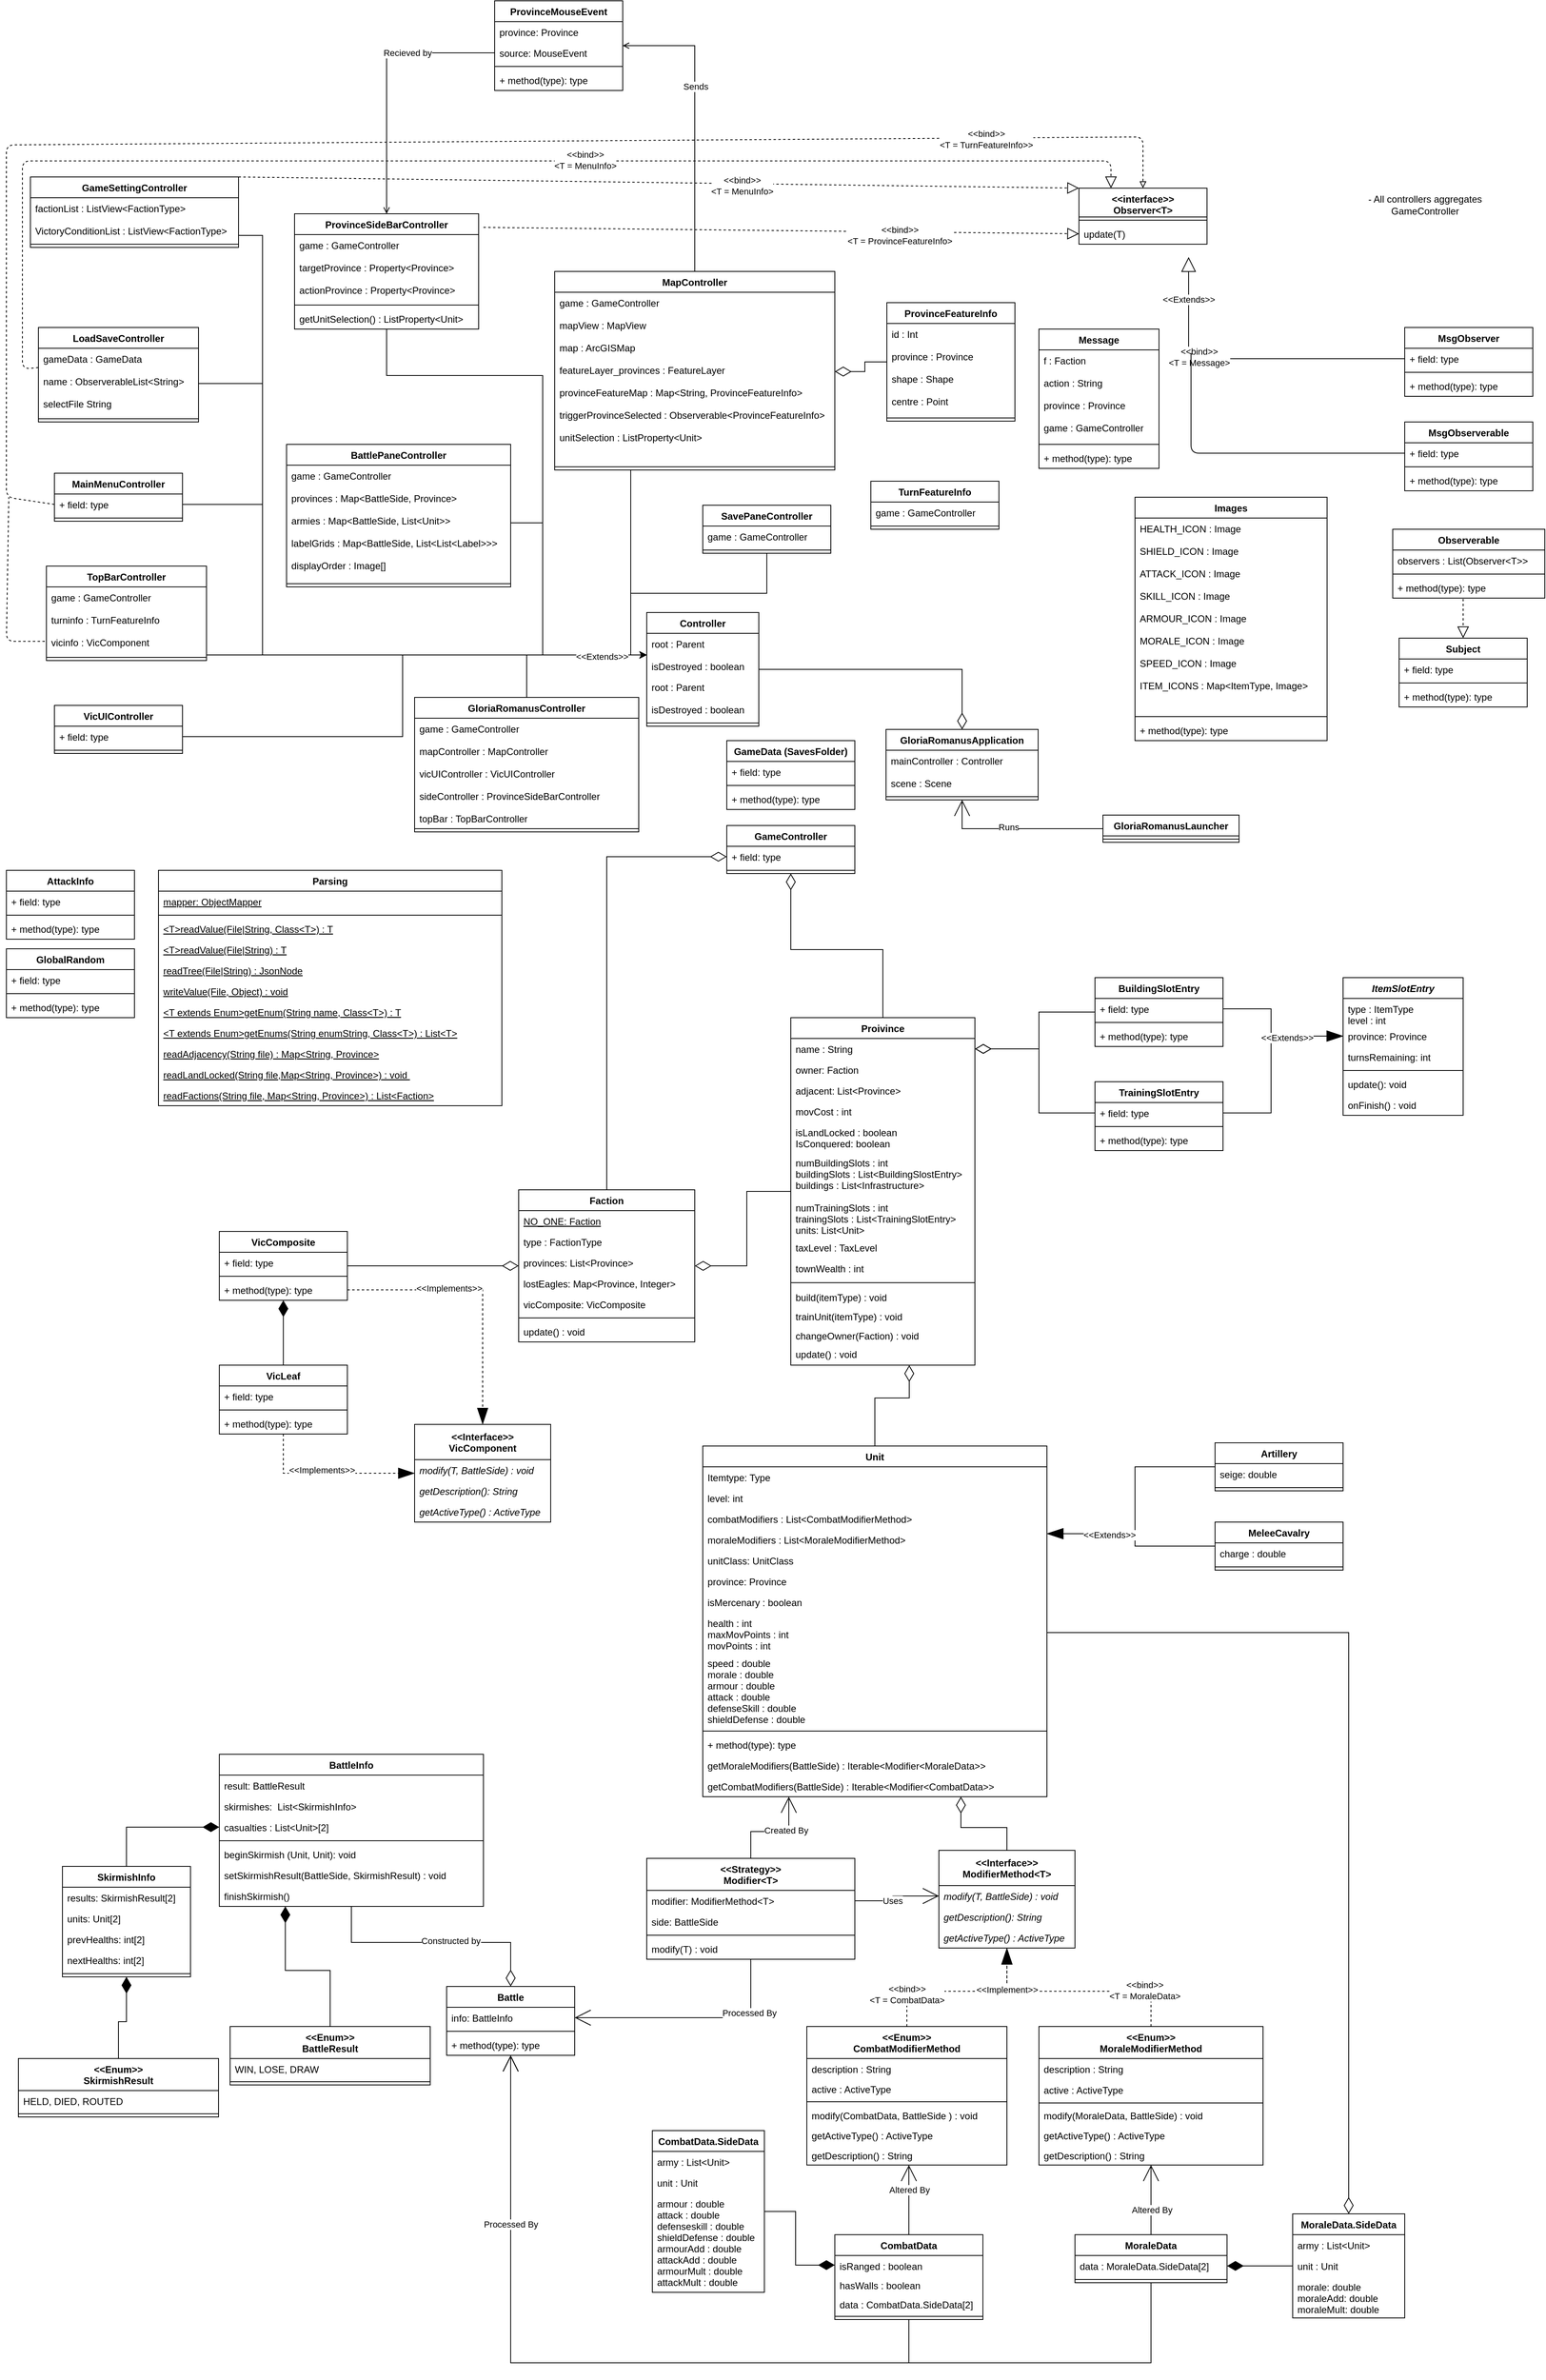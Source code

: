 <mxfile version="13.9.9" type="device"><diagram id="C5RBs43oDa-KdzZeNtuy" name="Page-1"><mxGraphModel dx="2249" dy="3100" grid="1" gridSize="10" guides="1" tooltips="1" connect="1" arrows="1" fold="1" page="1" pageScale="1" pageWidth="827" pageHeight="1169" math="0" shadow="0"><root><mxCell id="WIyWlLk6GJQsqaUBKTNV-0"/><mxCell id="WIyWlLk6GJQsqaUBKTNV-1" parent="WIyWlLk6GJQsqaUBKTNV-0"/><mxCell id="bI5T-_oTRHve9ikZpxGD-2" value="GameController" style="swimlane;fontStyle=1;align=center;verticalAlign=top;childLayout=stackLayout;horizontal=1;startSize=26;horizontalStack=0;resizeParent=1;resizeParentMax=0;resizeLast=0;collapsible=1;marginBottom=0;" parent="WIyWlLk6GJQsqaUBKTNV-1" vertex="1"><mxGeometry x="120" y="-350" width="160" height="60" as="geometry"/></mxCell><mxCell id="bI5T-_oTRHve9ikZpxGD-3" value="+ field: type" style="text;strokeColor=none;fillColor=none;align=left;verticalAlign=top;spacingLeft=4;spacingRight=4;overflow=hidden;rotatable=0;points=[[0,0.5],[1,0.5]];portConstraint=eastwest;" parent="bI5T-_oTRHve9ikZpxGD-2" vertex="1"><mxGeometry y="26" width="160" height="26" as="geometry"/></mxCell><mxCell id="bI5T-_oTRHve9ikZpxGD-4" value="" style="line;strokeWidth=1;fillColor=none;align=left;verticalAlign=middle;spacingTop=-1;spacingLeft=3;spacingRight=3;rotatable=0;labelPosition=right;points=[];portConstraint=eastwest;" parent="bI5T-_oTRHve9ikZpxGD-2" vertex="1"><mxGeometry y="52" width="160" height="8" as="geometry"/></mxCell><mxCell id="bI5T-_oTRHve9ikZpxGD-244" style="edgeStyle=orthogonalEdgeStyle;rounded=0;orthogonalLoop=1;jettySize=auto;html=1;entryX=0;entryY=0.5;entryDx=0;entryDy=0;startSize=6;endArrow=diamondThin;endFill=0;endSize=18;strokeWidth=1;" parent="WIyWlLk6GJQsqaUBKTNV-1" source="bI5T-_oTRHve9ikZpxGD-6" target="bI5T-_oTRHve9ikZpxGD-3" edge="1"><mxGeometry relative="1" as="geometry"/></mxCell><mxCell id="bI5T-_oTRHve9ikZpxGD-6" value="Faction" style="swimlane;fontStyle=1;align=center;verticalAlign=top;childLayout=stackLayout;horizontal=1;startSize=26;horizontalStack=0;resizeParent=1;resizeParentMax=0;resizeLast=0;collapsible=1;marginBottom=0;" parent="WIyWlLk6GJQsqaUBKTNV-1" vertex="1"><mxGeometry x="-140" y="105" width="220" height="190" as="geometry"/></mxCell><mxCell id="bI5T-_oTRHve9ikZpxGD-7" value="NO_ONE: Faction" style="text;strokeColor=none;fillColor=none;align=left;verticalAlign=top;spacingLeft=4;spacingRight=4;overflow=hidden;rotatable=0;points=[[0,0.5],[1,0.5]];portConstraint=eastwest;fontStyle=4" parent="bI5T-_oTRHve9ikZpxGD-6" vertex="1"><mxGeometry y="26" width="220" height="26" as="geometry"/></mxCell><mxCell id="bI5T-_oTRHve9ikZpxGD-9" value="type : FactionType" style="text;strokeColor=none;fillColor=none;align=left;verticalAlign=top;spacingLeft=4;spacingRight=4;overflow=hidden;rotatable=0;points=[[0,0.5],[1,0.5]];portConstraint=eastwest;" parent="bI5T-_oTRHve9ikZpxGD-6" vertex="1"><mxGeometry y="52" width="220" height="26" as="geometry"/></mxCell><mxCell id="bI5T-_oTRHve9ikZpxGD-254" value="provinces: List&lt;Province&gt;" style="text;strokeColor=none;fillColor=none;align=left;verticalAlign=top;spacingLeft=4;spacingRight=4;overflow=hidden;rotatable=0;points=[[0,0.5],[1,0.5]];portConstraint=eastwest;" parent="bI5T-_oTRHve9ikZpxGD-6" vertex="1"><mxGeometry y="78" width="220" height="26" as="geometry"/></mxCell><mxCell id="bI5T-_oTRHve9ikZpxGD-255" value="lostEagles: Map&lt;Province, Integer&gt;" style="text;strokeColor=none;fillColor=none;align=left;verticalAlign=top;spacingLeft=4;spacingRight=4;overflow=hidden;rotatable=0;points=[[0,0.5],[1,0.5]];portConstraint=eastwest;" parent="bI5T-_oTRHve9ikZpxGD-6" vertex="1"><mxGeometry y="104" width="220" height="26" as="geometry"/></mxCell><mxCell id="bI5T-_oTRHve9ikZpxGD-305" value="vicComposite: VicComposite" style="text;strokeColor=none;fillColor=none;align=left;verticalAlign=top;spacingLeft=4;spacingRight=4;overflow=hidden;rotatable=0;points=[[0,0.5],[1,0.5]];portConstraint=eastwest;" parent="bI5T-_oTRHve9ikZpxGD-6" vertex="1"><mxGeometry y="130" width="220" height="26" as="geometry"/></mxCell><mxCell id="bI5T-_oTRHve9ikZpxGD-8" value="" style="line;strokeWidth=1;fillColor=none;align=left;verticalAlign=middle;spacingTop=-1;spacingLeft=3;spacingRight=3;rotatable=0;labelPosition=right;points=[];portConstraint=eastwest;" parent="bI5T-_oTRHve9ikZpxGD-6" vertex="1"><mxGeometry y="156" width="220" height="8" as="geometry"/></mxCell><mxCell id="bI5T-_oTRHve9ikZpxGD-260" value="update() : void" style="text;strokeColor=none;fillColor=none;align=left;verticalAlign=top;spacingLeft=4;spacingRight=4;overflow=hidden;rotatable=0;points=[[0,0.5],[1,0.5]];portConstraint=eastwest;" parent="bI5T-_oTRHve9ikZpxGD-6" vertex="1"><mxGeometry y="164" width="220" height="26" as="geometry"/></mxCell><mxCell id="bI5T-_oTRHve9ikZpxGD-242" style="edgeStyle=orthogonalEdgeStyle;rounded=0;orthogonalLoop=1;jettySize=auto;html=1;startSize=6;endArrow=diamondThin;endFill=0;endSize=18;strokeWidth=1;" parent="WIyWlLk6GJQsqaUBKTNV-1" source="bI5T-_oTRHve9ikZpxGD-10" target="bI5T-_oTRHve9ikZpxGD-6" edge="1"><mxGeometry relative="1" as="geometry"/></mxCell><mxCell id="bI5T-_oTRHve9ikZpxGD-245" style="edgeStyle=orthogonalEdgeStyle;rounded=0;orthogonalLoop=1;jettySize=auto;html=1;startSize=6;endArrow=diamondThin;endFill=0;endSize=18;strokeWidth=1;" parent="WIyWlLk6GJQsqaUBKTNV-1" source="bI5T-_oTRHve9ikZpxGD-10" target="bI5T-_oTRHve9ikZpxGD-2" edge="1"><mxGeometry relative="1" as="geometry"/></mxCell><mxCell id="bI5T-_oTRHve9ikZpxGD-10" value="Proivince" style="swimlane;fontStyle=1;align=center;verticalAlign=top;childLayout=stackLayout;horizontal=1;startSize=26;horizontalStack=0;resizeParent=1;resizeParentMax=0;resizeLast=0;collapsible=1;marginBottom=0;" parent="WIyWlLk6GJQsqaUBKTNV-1" vertex="1"><mxGeometry x="200" y="-110" width="230" height="434" as="geometry"/></mxCell><mxCell id="bI5T-_oTRHve9ikZpxGD-11" value="name : String" style="text;strokeColor=none;fillColor=none;align=left;verticalAlign=top;spacingLeft=4;spacingRight=4;overflow=hidden;rotatable=0;points=[[0,0.5],[1,0.5]];portConstraint=eastwest;" parent="bI5T-_oTRHve9ikZpxGD-10" vertex="1"><mxGeometry y="26" width="230" height="26" as="geometry"/></mxCell><mxCell id="bI5T-_oTRHve9ikZpxGD-13" value="owner: Faction" style="text;strokeColor=none;fillColor=none;align=left;verticalAlign=top;spacingLeft=4;spacingRight=4;overflow=hidden;rotatable=0;points=[[0,0.5],[1,0.5]];portConstraint=eastwest;" parent="bI5T-_oTRHve9ikZpxGD-10" vertex="1"><mxGeometry y="52" width="230" height="26" as="geometry"/></mxCell><mxCell id="bI5T-_oTRHve9ikZpxGD-235" value="adjacent: List&lt;Province&gt;" style="text;strokeColor=none;fillColor=none;align=left;verticalAlign=top;spacingLeft=4;spacingRight=4;overflow=hidden;rotatable=0;points=[[0,0.5],[1,0.5]];portConstraint=eastwest;" parent="bI5T-_oTRHve9ikZpxGD-10" vertex="1"><mxGeometry y="78" width="230" height="26" as="geometry"/></mxCell><mxCell id="bI5T-_oTRHve9ikZpxGD-246" value="movCost : int" style="text;strokeColor=none;fillColor=none;align=left;verticalAlign=top;spacingLeft=4;spacingRight=4;overflow=hidden;rotatable=0;points=[[0,0.5],[1,0.5]];portConstraint=eastwest;" parent="bI5T-_oTRHve9ikZpxGD-10" vertex="1"><mxGeometry y="104" width="230" height="26" as="geometry"/></mxCell><mxCell id="bI5T-_oTRHve9ikZpxGD-247" value="isLandLocked : boolean&#10;IsConquered: boolean" style="text;strokeColor=none;fillColor=none;align=left;verticalAlign=top;spacingLeft=4;spacingRight=4;overflow=hidden;rotatable=0;points=[[0,0.5],[1,0.5]];portConstraint=eastwest;" parent="bI5T-_oTRHve9ikZpxGD-10" vertex="1"><mxGeometry y="130" width="230" height="38" as="geometry"/></mxCell><mxCell id="bI5T-_oTRHve9ikZpxGD-237" value="numBuildingSlots : int&#10;buildingSlots : List&lt;BuildingSlostEntry&gt;&#10;buildings : List&lt;Infrastructure&gt;" style="text;strokeColor=none;fillColor=none;align=left;verticalAlign=top;spacingLeft=4;spacingRight=4;overflow=hidden;rotatable=0;points=[[0,0.5],[1,0.5]];portConstraint=eastwest;" parent="bI5T-_oTRHve9ikZpxGD-10" vertex="1"><mxGeometry y="168" width="230" height="56" as="geometry"/></mxCell><mxCell id="bI5T-_oTRHve9ikZpxGD-248" value="numTrainingSlots : int&#10;trainingSlots : List&lt;TrainingSlotEntry&gt;&#10;units: List&lt;Unit&gt;" style="text;strokeColor=none;fillColor=none;align=left;verticalAlign=top;spacingLeft=4;spacingRight=4;overflow=hidden;rotatable=0;points=[[0,0.5],[1,0.5]];portConstraint=eastwest;" parent="bI5T-_oTRHve9ikZpxGD-10" vertex="1"><mxGeometry y="224" width="230" height="50" as="geometry"/></mxCell><mxCell id="bI5T-_oTRHve9ikZpxGD-236" value="taxLevel : TaxLevel" style="text;strokeColor=none;fillColor=none;align=left;verticalAlign=top;spacingLeft=4;spacingRight=4;overflow=hidden;rotatable=0;points=[[0,0.5],[1,0.5]];portConstraint=eastwest;" parent="bI5T-_oTRHve9ikZpxGD-10" vertex="1"><mxGeometry y="274" width="230" height="26" as="geometry"/></mxCell><mxCell id="bI5T-_oTRHve9ikZpxGD-249" value="townWealth : int" style="text;strokeColor=none;fillColor=none;align=left;verticalAlign=top;spacingLeft=4;spacingRight=4;overflow=hidden;rotatable=0;points=[[0,0.5],[1,0.5]];portConstraint=eastwest;" parent="bI5T-_oTRHve9ikZpxGD-10" vertex="1"><mxGeometry y="300" width="230" height="26" as="geometry"/></mxCell><mxCell id="bI5T-_oTRHve9ikZpxGD-12" value="" style="line;strokeWidth=1;fillColor=none;align=left;verticalAlign=middle;spacingTop=-1;spacingLeft=3;spacingRight=3;rotatable=0;labelPosition=right;points=[];portConstraint=eastwest;" parent="bI5T-_oTRHve9ikZpxGD-10" vertex="1"><mxGeometry y="326" width="230" height="10" as="geometry"/></mxCell><mxCell id="bI5T-_oTRHve9ikZpxGD-250" value="build(itemType) : void" style="text;strokeColor=none;fillColor=none;align=left;verticalAlign=top;spacingLeft=4;spacingRight=4;overflow=hidden;rotatable=0;points=[[0,0.5],[1,0.5]];portConstraint=eastwest;" parent="bI5T-_oTRHve9ikZpxGD-10" vertex="1"><mxGeometry y="336" width="230" height="24" as="geometry"/></mxCell><mxCell id="bI5T-_oTRHve9ikZpxGD-253" value="trainUnit(itemType) : void" style="text;strokeColor=none;fillColor=none;align=left;verticalAlign=top;spacingLeft=4;spacingRight=4;overflow=hidden;rotatable=0;points=[[0,0.5],[1,0.5]];portConstraint=eastwest;" parent="bI5T-_oTRHve9ikZpxGD-10" vertex="1"><mxGeometry y="360" width="230" height="24" as="geometry"/></mxCell><mxCell id="bI5T-_oTRHve9ikZpxGD-251" value="changeOwner(Faction) : void" style="text;strokeColor=none;fillColor=none;align=left;verticalAlign=top;spacingLeft=4;spacingRight=4;overflow=hidden;rotatable=0;points=[[0,0.5],[1,0.5]];portConstraint=eastwest;" parent="bI5T-_oTRHve9ikZpxGD-10" vertex="1"><mxGeometry y="384" width="230" height="23" as="geometry"/></mxCell><mxCell id="bI5T-_oTRHve9ikZpxGD-252" value="update() : void" style="text;strokeColor=none;fillColor=none;align=left;verticalAlign=top;spacingLeft=4;spacingRight=4;overflow=hidden;rotatable=0;points=[[0,0.5],[1,0.5]];portConstraint=eastwest;" parent="bI5T-_oTRHve9ikZpxGD-10" vertex="1"><mxGeometry y="407" width="230" height="27" as="geometry"/></mxCell><mxCell id="bI5T-_oTRHve9ikZpxGD-296" style="edgeStyle=orthogonalEdgeStyle;rounded=0;orthogonalLoop=1;jettySize=auto;html=1;startSize=6;endArrow=blockThin;endFill=1;endSize=18;strokeWidth=1;dashed=1;exitX=1;exitY=0.5;exitDx=0;exitDy=0;" parent="WIyWlLk6GJQsqaUBKTNV-1" source="bI5T-_oTRHve9ikZpxGD-21" target="bI5T-_oTRHve9ikZpxGD-290" edge="1"><mxGeometry relative="1" as="geometry"/></mxCell><mxCell id="bI5T-_oTRHve9ikZpxGD-299" value="&amp;lt;&amp;lt;Implements&amp;gt;&amp;gt;" style="edgeLabel;html=1;align=center;verticalAlign=middle;resizable=0;points=[];" parent="bI5T-_oTRHve9ikZpxGD-296" vertex="1" connectable="0"><mxGeometry x="-0.248" y="2" relative="1" as="geometry"><mxPoint as="offset"/></mxGeometry></mxCell><mxCell id="bI5T-_oTRHve9ikZpxGD-319" style="edgeStyle=orthogonalEdgeStyle;rounded=0;orthogonalLoop=1;jettySize=auto;html=1;startSize=6;endArrow=diamondThin;endFill=0;endSize=18;strokeWidth=1;" parent="WIyWlLk6GJQsqaUBKTNV-1" source="bI5T-_oTRHve9ikZpxGD-18" target="bI5T-_oTRHve9ikZpxGD-6" edge="1"><mxGeometry relative="1" as="geometry"/></mxCell><mxCell id="bI5T-_oTRHve9ikZpxGD-18" value="VicComposite" style="swimlane;fontStyle=1;align=center;verticalAlign=top;childLayout=stackLayout;horizontal=1;startSize=26;horizontalStack=0;resizeParent=1;resizeParentMax=0;resizeLast=0;collapsible=1;marginBottom=0;" parent="WIyWlLk6GJQsqaUBKTNV-1" vertex="1"><mxGeometry x="-514" y="157" width="160" height="86" as="geometry"/></mxCell><mxCell id="bI5T-_oTRHve9ikZpxGD-19" value="+ field: type" style="text;strokeColor=none;fillColor=none;align=left;verticalAlign=top;spacingLeft=4;spacingRight=4;overflow=hidden;rotatable=0;points=[[0,0.5],[1,0.5]];portConstraint=eastwest;" parent="bI5T-_oTRHve9ikZpxGD-18" vertex="1"><mxGeometry y="26" width="160" height="26" as="geometry"/></mxCell><mxCell id="bI5T-_oTRHve9ikZpxGD-20" value="" style="line;strokeWidth=1;fillColor=none;align=left;verticalAlign=middle;spacingTop=-1;spacingLeft=3;spacingRight=3;rotatable=0;labelPosition=right;points=[];portConstraint=eastwest;" parent="bI5T-_oTRHve9ikZpxGD-18" vertex="1"><mxGeometry y="52" width="160" height="8" as="geometry"/></mxCell><mxCell id="bI5T-_oTRHve9ikZpxGD-21" value="+ method(type): type" style="text;strokeColor=none;fillColor=none;align=left;verticalAlign=top;spacingLeft=4;spacingRight=4;overflow=hidden;rotatable=0;points=[[0,0.5],[1,0.5]];portConstraint=eastwest;" parent="bI5T-_oTRHve9ikZpxGD-18" vertex="1"><mxGeometry y="60" width="160" height="26" as="geometry"/></mxCell><mxCell id="bI5T-_oTRHve9ikZpxGD-60" style="edgeStyle=orthogonalEdgeStyle;rounded=0;orthogonalLoop=1;jettySize=auto;html=1;entryX=1;entryY=0.5;entryDx=0;entryDy=0;endArrow=diamondThin;endFill=0;endSize=18;" parent="WIyWlLk6GJQsqaUBKTNV-1" source="bI5T-_oTRHve9ikZpxGD-22" target="bI5T-_oTRHve9ikZpxGD-11" edge="1"><mxGeometry relative="1" as="geometry"/></mxCell><mxCell id="bI5T-_oTRHve9ikZpxGD-22" value="BuildingSlotEntry" style="swimlane;fontStyle=1;align=center;verticalAlign=top;childLayout=stackLayout;horizontal=1;startSize=26;horizontalStack=0;resizeParent=1;resizeParentMax=0;resizeLast=0;collapsible=1;marginBottom=0;" parent="WIyWlLk6GJQsqaUBKTNV-1" vertex="1"><mxGeometry x="580" y="-160" width="160" height="86" as="geometry"/></mxCell><mxCell id="bI5T-_oTRHve9ikZpxGD-23" value="+ field: type" style="text;strokeColor=none;fillColor=none;align=left;verticalAlign=top;spacingLeft=4;spacingRight=4;overflow=hidden;rotatable=0;points=[[0,0.5],[1,0.5]];portConstraint=eastwest;" parent="bI5T-_oTRHve9ikZpxGD-22" vertex="1"><mxGeometry y="26" width="160" height="26" as="geometry"/></mxCell><mxCell id="bI5T-_oTRHve9ikZpxGD-24" value="" style="line;strokeWidth=1;fillColor=none;align=left;verticalAlign=middle;spacingTop=-1;spacingLeft=3;spacingRight=3;rotatable=0;labelPosition=right;points=[];portConstraint=eastwest;" parent="bI5T-_oTRHve9ikZpxGD-22" vertex="1"><mxGeometry y="52" width="160" height="8" as="geometry"/></mxCell><mxCell id="bI5T-_oTRHve9ikZpxGD-25" value="+ method(type): type" style="text;strokeColor=none;fillColor=none;align=left;verticalAlign=top;spacingLeft=4;spacingRight=4;overflow=hidden;rotatable=0;points=[[0,0.5],[1,0.5]];portConstraint=eastwest;" parent="bI5T-_oTRHve9ikZpxGD-22" vertex="1"><mxGeometry y="60" width="160" height="26" as="geometry"/></mxCell><mxCell id="bI5T-_oTRHve9ikZpxGD-26" value="TrainingSlotEntry" style="swimlane;fontStyle=1;align=center;verticalAlign=top;childLayout=stackLayout;horizontal=1;startSize=26;horizontalStack=0;resizeParent=1;resizeParentMax=0;resizeLast=0;collapsible=1;marginBottom=0;" parent="WIyWlLk6GJQsqaUBKTNV-1" vertex="1"><mxGeometry x="580" y="-30" width="160" height="86" as="geometry"/></mxCell><mxCell id="bI5T-_oTRHve9ikZpxGD-27" value="+ field: type" style="text;strokeColor=none;fillColor=none;align=left;verticalAlign=top;spacingLeft=4;spacingRight=4;overflow=hidden;rotatable=0;points=[[0,0.5],[1,0.5]];portConstraint=eastwest;" parent="bI5T-_oTRHve9ikZpxGD-26" vertex="1"><mxGeometry y="26" width="160" height="26" as="geometry"/></mxCell><mxCell id="bI5T-_oTRHve9ikZpxGD-28" value="" style="line;strokeWidth=1;fillColor=none;align=left;verticalAlign=middle;spacingTop=-1;spacingLeft=3;spacingRight=3;rotatable=0;labelPosition=right;points=[];portConstraint=eastwest;" parent="bI5T-_oTRHve9ikZpxGD-26" vertex="1"><mxGeometry y="52" width="160" height="8" as="geometry"/></mxCell><mxCell id="bI5T-_oTRHve9ikZpxGD-29" value="+ method(type): type" style="text;strokeColor=none;fillColor=none;align=left;verticalAlign=top;spacingLeft=4;spacingRight=4;overflow=hidden;rotatable=0;points=[[0,0.5],[1,0.5]];portConstraint=eastwest;" parent="bI5T-_oTRHve9ikZpxGD-26" vertex="1"><mxGeometry y="60" width="160" height="26" as="geometry"/></mxCell><mxCell id="bI5T-_oTRHve9ikZpxGD-30" value="ItemSlotEntry" style="swimlane;fontStyle=3;align=center;verticalAlign=top;childLayout=stackLayout;horizontal=1;startSize=26;horizontalStack=0;resizeParent=1;resizeParentMax=0;resizeLast=0;collapsible=1;marginBottom=0;" parent="WIyWlLk6GJQsqaUBKTNV-1" vertex="1"><mxGeometry x="890" y="-160" width="150" height="172" as="geometry"/></mxCell><mxCell id="bI5T-_oTRHve9ikZpxGD-31" value="type : ItemType&#10;level : int" style="text;strokeColor=none;fillColor=none;align=left;verticalAlign=top;spacingLeft=4;spacingRight=4;overflow=hidden;rotatable=0;points=[[0,0.5],[1,0.5]];portConstraint=eastwest;" parent="bI5T-_oTRHve9ikZpxGD-30" vertex="1"><mxGeometry y="26" width="150" height="34" as="geometry"/></mxCell><mxCell id="bI5T-_oTRHve9ikZpxGD-33" value="province: Province" style="text;strokeColor=none;fillColor=none;align=left;verticalAlign=top;spacingLeft=4;spacingRight=4;overflow=hidden;rotatable=0;points=[[0,0.5],[1,0.5]];portConstraint=eastwest;" parent="bI5T-_oTRHve9ikZpxGD-30" vertex="1"><mxGeometry y="60" width="150" height="26" as="geometry"/></mxCell><mxCell id="bI5T-_oTRHve9ikZpxGD-325" value="turnsRemaining: int" style="text;strokeColor=none;fillColor=none;align=left;verticalAlign=top;spacingLeft=4;spacingRight=4;overflow=hidden;rotatable=0;points=[[0,0.5],[1,0.5]];portConstraint=eastwest;" parent="bI5T-_oTRHve9ikZpxGD-30" vertex="1"><mxGeometry y="86" width="150" height="26" as="geometry"/></mxCell><mxCell id="bI5T-_oTRHve9ikZpxGD-32" value="" style="line;strokeWidth=1;fillColor=none;align=left;verticalAlign=middle;spacingTop=-1;spacingLeft=3;spacingRight=3;rotatable=0;labelPosition=right;points=[];portConstraint=eastwest;" parent="bI5T-_oTRHve9ikZpxGD-30" vertex="1"><mxGeometry y="112" width="150" height="8" as="geometry"/></mxCell><mxCell id="bI5T-_oTRHve9ikZpxGD-326" value="update(): void" style="text;strokeColor=none;fillColor=none;align=left;verticalAlign=top;spacingLeft=4;spacingRight=4;overflow=hidden;rotatable=0;points=[[0,0.5],[1,0.5]];portConstraint=eastwest;" parent="bI5T-_oTRHve9ikZpxGD-30" vertex="1"><mxGeometry y="120" width="150" height="26" as="geometry"/></mxCell><mxCell id="bI5T-_oTRHve9ikZpxGD-327" value="onFinish() : void" style="text;strokeColor=none;fillColor=none;align=left;verticalAlign=top;spacingLeft=4;spacingRight=4;overflow=hidden;rotatable=0;points=[[0,0.5],[1,0.5]];portConstraint=eastwest;" parent="bI5T-_oTRHve9ikZpxGD-30" vertex="1"><mxGeometry y="146" width="150" height="26" as="geometry"/></mxCell><mxCell id="bI5T-_oTRHve9ikZpxGD-225" style="edgeStyle=orthogonalEdgeStyle;rounded=0;orthogonalLoop=1;jettySize=auto;html=1;entryX=1;entryY=0.25;entryDx=0;entryDy=0;startSize=6;endArrow=blockThin;endFill=1;endSize=18;strokeWidth=1;" parent="WIyWlLk6GJQsqaUBKTNV-1" source="bI5T-_oTRHve9ikZpxGD-34" target="bI5T-_oTRHve9ikZpxGD-42" edge="1"><mxGeometry relative="1" as="geometry"/></mxCell><mxCell id="bI5T-_oTRHve9ikZpxGD-34" value="Artillery" style="swimlane;fontStyle=1;align=center;verticalAlign=top;childLayout=stackLayout;horizontal=1;startSize=26;horizontalStack=0;resizeParent=1;resizeParentMax=0;resizeLast=0;collapsible=1;marginBottom=0;" parent="WIyWlLk6GJQsqaUBKTNV-1" vertex="1"><mxGeometry x="730" y="421" width="160" height="60" as="geometry"/></mxCell><mxCell id="bI5T-_oTRHve9ikZpxGD-35" value="seige: double" style="text;strokeColor=none;fillColor=none;align=left;verticalAlign=top;spacingLeft=4;spacingRight=4;overflow=hidden;rotatable=0;points=[[0,0.5],[1,0.5]];portConstraint=eastwest;" parent="bI5T-_oTRHve9ikZpxGD-34" vertex="1"><mxGeometry y="26" width="160" height="26" as="geometry"/></mxCell><mxCell id="bI5T-_oTRHve9ikZpxGD-36" value="" style="line;strokeWidth=1;fillColor=none;align=left;verticalAlign=middle;spacingTop=-1;spacingLeft=3;spacingRight=3;rotatable=0;labelPosition=right;points=[];portConstraint=eastwest;" parent="bI5T-_oTRHve9ikZpxGD-34" vertex="1"><mxGeometry y="52" width="160" height="8" as="geometry"/></mxCell><mxCell id="bI5T-_oTRHve9ikZpxGD-224" style="edgeStyle=orthogonalEdgeStyle;rounded=0;orthogonalLoop=1;jettySize=auto;html=1;entryX=1;entryY=0.25;entryDx=0;entryDy=0;startSize=6;endArrow=blockThin;endFill=1;endSize=18;strokeWidth=1;" parent="WIyWlLk6GJQsqaUBKTNV-1" source="bI5T-_oTRHve9ikZpxGD-38" target="bI5T-_oTRHve9ikZpxGD-42" edge="1"><mxGeometry relative="1" as="geometry"/></mxCell><mxCell id="bI5T-_oTRHve9ikZpxGD-238" value="&amp;lt;&amp;lt;Extends&amp;gt;&amp;gt;" style="edgeLabel;html=1;align=center;verticalAlign=middle;resizable=0;points=[];" parent="bI5T-_oTRHve9ikZpxGD-224" vertex="1" connectable="0"><mxGeometry x="0.317" y="1" relative="1" as="geometry"><mxPoint x="1" as="offset"/></mxGeometry></mxCell><mxCell id="bI5T-_oTRHve9ikZpxGD-38" value="MeleeCavalry" style="swimlane;fontStyle=1;align=center;verticalAlign=top;childLayout=stackLayout;horizontal=1;startSize=26;horizontalStack=0;resizeParent=1;resizeParentMax=0;resizeLast=0;collapsible=1;marginBottom=0;" parent="WIyWlLk6GJQsqaUBKTNV-1" vertex="1"><mxGeometry x="730" y="520" width="160" height="60" as="geometry"/></mxCell><mxCell id="bI5T-_oTRHve9ikZpxGD-39" value="charge : double" style="text;strokeColor=none;fillColor=none;align=left;verticalAlign=top;spacingLeft=4;spacingRight=4;overflow=hidden;rotatable=0;points=[[0,0.5],[1,0.5]];portConstraint=eastwest;" parent="bI5T-_oTRHve9ikZpxGD-38" vertex="1"><mxGeometry y="26" width="160" height="26" as="geometry"/></mxCell><mxCell id="bI5T-_oTRHve9ikZpxGD-40" value="" style="line;strokeWidth=1;fillColor=none;align=left;verticalAlign=middle;spacingTop=-1;spacingLeft=3;spacingRight=3;rotatable=0;labelPosition=right;points=[];portConstraint=eastwest;" parent="bI5T-_oTRHve9ikZpxGD-38" vertex="1"><mxGeometry y="52" width="160" height="8" as="geometry"/></mxCell><mxCell id="bI5T-_oTRHve9ikZpxGD-58" style="edgeStyle=orthogonalEdgeStyle;rounded=0;orthogonalLoop=1;jettySize=auto;html=1;endArrow=diamondThin;endFill=0;startSize=6;endSize=18;" parent="WIyWlLk6GJQsqaUBKTNV-1" source="bI5T-_oTRHve9ikZpxGD-42" target="bI5T-_oTRHve9ikZpxGD-252" edge="1"><mxGeometry relative="1" as="geometry"><Array as="points"><mxPoint x="305" y="365"/><mxPoint x="348" y="365"/></Array></mxGeometry></mxCell><mxCell id="bI5T-_oTRHve9ikZpxGD-42" value="Unit" style="swimlane;fontStyle=1;align=center;verticalAlign=top;childLayout=stackLayout;horizontal=1;startSize=26;horizontalStack=0;resizeParent=1;resizeParentMax=0;resizeLast=0;collapsible=1;marginBottom=0;" parent="WIyWlLk6GJQsqaUBKTNV-1" vertex="1"><mxGeometry x="90" y="425" width="430" height="438" as="geometry"/></mxCell><mxCell id="bI5T-_oTRHve9ikZpxGD-231" value="Itemtype: Type" style="text;strokeColor=none;fillColor=none;align=left;verticalAlign=top;spacingLeft=4;spacingRight=4;overflow=hidden;rotatable=0;points=[[0,0.5],[1,0.5]];portConstraint=eastwest;" parent="bI5T-_oTRHve9ikZpxGD-42" vertex="1"><mxGeometry y="26" width="430" height="26" as="geometry"/></mxCell><mxCell id="bI5T-_oTRHve9ikZpxGD-215" value="level: int" style="text;strokeColor=none;fillColor=none;align=left;verticalAlign=top;spacingLeft=4;spacingRight=4;overflow=hidden;rotatable=0;points=[[0,0.5],[1,0.5]];portConstraint=eastwest;" parent="bI5T-_oTRHve9ikZpxGD-42" vertex="1"><mxGeometry y="52" width="430" height="26" as="geometry"/></mxCell><mxCell id="bI5T-_oTRHve9ikZpxGD-216" value="combatModifiers : List&lt;CombatModifierMethod&gt;" style="text;strokeColor=none;fillColor=none;align=left;verticalAlign=top;spacingLeft=4;spacingRight=4;overflow=hidden;rotatable=0;points=[[0,0.5],[1,0.5]];portConstraint=eastwest;" parent="bI5T-_oTRHve9ikZpxGD-42" vertex="1"><mxGeometry y="78" width="430" height="26" as="geometry"/></mxCell><mxCell id="bI5T-_oTRHve9ikZpxGD-214" value="moraleModifiers : List&lt;MoraleModifierMethod&gt;" style="text;strokeColor=none;fillColor=none;align=left;verticalAlign=top;spacingLeft=4;spacingRight=4;overflow=hidden;rotatable=0;points=[[0,0.5],[1,0.5]];portConstraint=eastwest;" parent="bI5T-_oTRHve9ikZpxGD-42" vertex="1"><mxGeometry y="104" width="430" height="26" as="geometry"/></mxCell><mxCell id="bI5T-_oTRHve9ikZpxGD-213" value="unitClass: UnitClass" style="text;strokeColor=none;fillColor=none;align=left;verticalAlign=top;spacingLeft=4;spacingRight=4;overflow=hidden;rotatable=0;points=[[0,0.5],[1,0.5]];portConstraint=eastwest;" parent="bI5T-_oTRHve9ikZpxGD-42" vertex="1"><mxGeometry y="130" width="430" height="26" as="geometry"/></mxCell><mxCell id="bI5T-_oTRHve9ikZpxGD-211" value="province: Province" style="text;strokeColor=none;fillColor=none;align=left;verticalAlign=top;spacingLeft=4;spacingRight=4;overflow=hidden;rotatable=0;points=[[0,0.5],[1,0.5]];portConstraint=eastwest;" parent="bI5T-_oTRHve9ikZpxGD-42" vertex="1"><mxGeometry y="156" width="430" height="26" as="geometry"/></mxCell><mxCell id="bI5T-_oTRHve9ikZpxGD-210" value="isMercenary : boolean" style="text;strokeColor=none;fillColor=none;align=left;verticalAlign=top;spacingLeft=4;spacingRight=4;overflow=hidden;rotatable=0;points=[[0,0.5],[1,0.5]];portConstraint=eastwest;" parent="bI5T-_oTRHve9ikZpxGD-42" vertex="1"><mxGeometry y="182" width="430" height="26" as="geometry"/></mxCell><mxCell id="bI5T-_oTRHve9ikZpxGD-212" value="health : int&#10;maxMovPoints : int&#10;movPoints : int" style="text;strokeColor=none;fillColor=none;align=left;verticalAlign=top;spacingLeft=4;spacingRight=4;overflow=hidden;rotatable=0;points=[[0,0.5],[1,0.5]];portConstraint=eastwest;" parent="bI5T-_oTRHve9ikZpxGD-42" vertex="1"><mxGeometry y="208" width="430" height="50" as="geometry"/></mxCell><mxCell id="bI5T-_oTRHve9ikZpxGD-43" value="speed : double &#10;morale : double &#10;armour : double &#10;attack : double &#10;defenseSkill : double &#10;shieldDefense : double " style="text;strokeColor=none;fillColor=none;align=left;verticalAlign=top;spacingLeft=4;spacingRight=4;overflow=hidden;rotatable=0;points=[[0,0.5],[1,0.5]];portConstraint=eastwest;" parent="bI5T-_oTRHve9ikZpxGD-42" vertex="1"><mxGeometry y="258" width="430" height="94" as="geometry"/></mxCell><mxCell id="bI5T-_oTRHve9ikZpxGD-44" value="" style="line;strokeWidth=1;fillColor=none;align=left;verticalAlign=middle;spacingTop=-1;spacingLeft=3;spacingRight=3;rotatable=0;labelPosition=right;points=[];portConstraint=eastwest;" parent="bI5T-_oTRHve9ikZpxGD-42" vertex="1"><mxGeometry y="352" width="430" height="8" as="geometry"/></mxCell><mxCell id="bI5T-_oTRHve9ikZpxGD-45" value="+ method(type): type" style="text;strokeColor=none;fillColor=none;align=left;verticalAlign=top;spacingLeft=4;spacingRight=4;overflow=hidden;rotatable=0;points=[[0,0.5],[1,0.5]];portConstraint=eastwest;" parent="bI5T-_oTRHve9ikZpxGD-42" vertex="1"><mxGeometry y="360" width="430" height="26" as="geometry"/></mxCell><mxCell id="bI5T-_oTRHve9ikZpxGD-197" value="getMoraleModifiers(BattleSide) : Iterable&lt;Modifier&lt;MoraleData&gt;&gt; " style="text;strokeColor=none;fillColor=none;align=left;verticalAlign=top;spacingLeft=4;spacingRight=4;overflow=hidden;rotatable=0;points=[[0,0.5],[1,0.5]];portConstraint=eastwest;" parent="bI5T-_oTRHve9ikZpxGD-42" vertex="1"><mxGeometry y="386" width="430" height="26" as="geometry"/></mxCell><mxCell id="bI5T-_oTRHve9ikZpxGD-198" value="getCombatModifiers(BattleSide) : Iterable&lt;Modifier&lt;CombatData&gt;&gt; " style="text;strokeColor=none;fillColor=none;align=left;verticalAlign=top;spacingLeft=4;spacingRight=4;overflow=hidden;rotatable=0;points=[[0,0.5],[1,0.5]];portConstraint=eastwest;" parent="bI5T-_oTRHve9ikZpxGD-42" vertex="1"><mxGeometry y="412" width="430" height="26" as="geometry"/></mxCell><mxCell id="bI5T-_oTRHve9ikZpxGD-54" style="edgeStyle=orthogonalEdgeStyle;rounded=0;orthogonalLoop=1;jettySize=auto;html=1;entryX=0;entryY=0.5;entryDx=0;entryDy=0;endArrow=blockThin;endFill=1;endSize=18;" parent="WIyWlLk6GJQsqaUBKTNV-1" source="bI5T-_oTRHve9ikZpxGD-27" target="bI5T-_oTRHve9ikZpxGD-33" edge="1"><mxGeometry relative="1" as="geometry"><Array as="points"><mxPoint x="800" y="9"/><mxPoint x="800" y="-87"/></Array></mxGeometry></mxCell><mxCell id="bI5T-_oTRHve9ikZpxGD-55" style="edgeStyle=orthogonalEdgeStyle;rounded=0;orthogonalLoop=1;jettySize=auto;html=1;entryX=0;entryY=0.5;entryDx=0;entryDy=0;endArrow=blockThin;endFill=1;endSize=18;" parent="WIyWlLk6GJQsqaUBKTNV-1" source="bI5T-_oTRHve9ikZpxGD-23" target="bI5T-_oTRHve9ikZpxGD-33" edge="1"><mxGeometry relative="1" as="geometry"><Array as="points"><mxPoint x="800" y="-121"/><mxPoint x="800" y="-87"/></Array></mxGeometry></mxCell><mxCell id="bI5T-_oTRHve9ikZpxGD-239" value="&amp;lt;&amp;lt;Extends&amp;gt;&amp;gt;" style="edgeLabel;html=1;align=center;verticalAlign=middle;resizable=0;points=[];" parent="bI5T-_oTRHve9ikZpxGD-55" vertex="1" connectable="0"><mxGeometry x="0.232" y="-2" relative="1" as="geometry"><mxPoint as="offset"/></mxGeometry></mxCell><mxCell id="bI5T-_oTRHve9ikZpxGD-59" style="edgeStyle=orthogonalEdgeStyle;rounded=0;orthogonalLoop=1;jettySize=auto;html=1;entryX=1;entryY=0.5;entryDx=0;entryDy=0;endArrow=diamondThin;endFill=0;endSize=18;" parent="WIyWlLk6GJQsqaUBKTNV-1" source="bI5T-_oTRHve9ikZpxGD-27" target="bI5T-_oTRHve9ikZpxGD-11" edge="1"><mxGeometry relative="1" as="geometry"/></mxCell><mxCell id="bI5T-_oTRHve9ikZpxGD-191" style="edgeStyle=orthogonalEdgeStyle;rounded=0;orthogonalLoop=1;jettySize=auto;html=1;startSize=6;endArrow=open;endFill=0;endSize=18;strokeWidth=1;" parent="WIyWlLk6GJQsqaUBKTNV-1" source="bI5T-_oTRHve9ikZpxGD-66" target="bI5T-_oTRHve9ikZpxGD-153" edge="1"><mxGeometry relative="1" as="geometry"/></mxCell><mxCell id="bI5T-_oTRHve9ikZpxGD-192" value="Processed By" style="edgeLabel;html=1;align=center;verticalAlign=middle;resizable=0;points=[];" parent="bI5T-_oTRHve9ikZpxGD-191" vertex="1" connectable="0"><mxGeometry x="-0.542" y="-2" relative="1" as="geometry"><mxPoint as="offset"/></mxGeometry></mxCell><mxCell id="bI5T-_oTRHve9ikZpxGD-229" style="edgeStyle=orthogonalEdgeStyle;rounded=0;orthogonalLoop=1;jettySize=auto;html=1;entryX=0.25;entryY=1;entryDx=0;entryDy=0;startSize=6;endArrow=open;endFill=0;endSize=18;strokeWidth=1;" parent="WIyWlLk6GJQsqaUBKTNV-1" source="bI5T-_oTRHve9ikZpxGD-66" target="bI5T-_oTRHve9ikZpxGD-42" edge="1"><mxGeometry relative="1" as="geometry"/></mxCell><mxCell id="bI5T-_oTRHve9ikZpxGD-230" value="Created By" style="edgeLabel;html=1;align=center;verticalAlign=middle;resizable=0;points=[];" parent="bI5T-_oTRHve9ikZpxGD-229" vertex="1" connectable="0"><mxGeometry x="0.221" y="2" relative="1" as="geometry"><mxPoint x="1" as="offset"/></mxGeometry></mxCell><mxCell id="bI5T-_oTRHve9ikZpxGD-66" value="&lt;&lt;Strategy&gt;&gt;&#10;Modifier&lt;T&gt;" style="swimlane;fontStyle=1;align=center;verticalAlign=top;childLayout=stackLayout;horizontal=1;startSize=40;horizontalStack=0;resizeParent=1;resizeParentMax=0;resizeLast=0;collapsible=1;marginBottom=0;" parent="WIyWlLk6GJQsqaUBKTNV-1" vertex="1"><mxGeometry x="20" y="940" width="260" height="126" as="geometry"><mxRectangle x="-110" y="820" width="160" height="30" as="alternateBounds"/></mxGeometry></mxCell><mxCell id="bI5T-_oTRHve9ikZpxGD-67" value="modifier: ModifierMethod&lt;T&gt;" style="text;strokeColor=none;fillColor=none;align=left;verticalAlign=top;spacingLeft=4;spacingRight=4;overflow=hidden;rotatable=0;points=[[0,0.5],[1,0.5]];portConstraint=eastwest;" parent="bI5T-_oTRHve9ikZpxGD-66" vertex="1"><mxGeometry y="40" width="260" height="26" as="geometry"/></mxCell><mxCell id="bI5T-_oTRHve9ikZpxGD-133" value="side: BattleSide" style="text;strokeColor=none;fillColor=none;align=left;verticalAlign=top;spacingLeft=4;spacingRight=4;overflow=hidden;rotatable=0;points=[[0,0.5],[1,0.5]];portConstraint=eastwest;" parent="bI5T-_oTRHve9ikZpxGD-66" vertex="1"><mxGeometry y="66" width="260" height="26" as="geometry"/></mxCell><mxCell id="bI5T-_oTRHve9ikZpxGD-68" value="" style="line;strokeWidth=1;fillColor=none;align=left;verticalAlign=middle;spacingTop=-1;spacingLeft=3;spacingRight=3;rotatable=0;labelPosition=right;points=[];portConstraint=eastwest;" parent="bI5T-_oTRHve9ikZpxGD-66" vertex="1"><mxGeometry y="92" width="260" height="8" as="geometry"/></mxCell><mxCell id="bI5T-_oTRHve9ikZpxGD-69" value="modify(T) : void" style="text;strokeColor=none;fillColor=none;align=left;verticalAlign=top;spacingLeft=4;spacingRight=4;overflow=hidden;rotatable=0;points=[[0,0.5],[1,0.5]];portConstraint=eastwest;" parent="bI5T-_oTRHve9ikZpxGD-66" vertex="1"><mxGeometry y="100" width="260" height="26" as="geometry"/></mxCell><mxCell id="bI5T-_oTRHve9ikZpxGD-159" style="edgeStyle=orthogonalEdgeStyle;rounded=0;orthogonalLoop=1;jettySize=auto;html=1;startSize=6;endArrow=open;endFill=0;endSize=18;strokeWidth=1;" parent="WIyWlLk6GJQsqaUBKTNV-1" source="bI5T-_oTRHve9ikZpxGD-100" target="bI5T-_oTRHve9ikZpxGD-152" edge="1"><mxGeometry relative="1" as="geometry"><Array as="points"><mxPoint x="650" y="1570"/><mxPoint x="-150" y="1570"/></Array></mxGeometry></mxCell><mxCell id="bI5T-_oTRHve9ikZpxGD-173" style="edgeStyle=orthogonalEdgeStyle;rounded=0;orthogonalLoop=1;jettySize=auto;html=1;startSize=6;endArrow=open;endFill=0;endSize=18;strokeWidth=1;" parent="WIyWlLk6GJQsqaUBKTNV-1" source="bI5T-_oTRHve9ikZpxGD-100" target="bI5T-_oTRHve9ikZpxGD-116" edge="1"><mxGeometry relative="1" as="geometry"/></mxCell><mxCell id="bI5T-_oTRHve9ikZpxGD-174" value="Altered By" style="edgeLabel;html=1;align=center;verticalAlign=middle;resizable=0;points=[];" parent="bI5T-_oTRHve9ikZpxGD-173" vertex="1" connectable="0"><mxGeometry x="-0.274" y="-1" relative="1" as="geometry"><mxPoint as="offset"/></mxGeometry></mxCell><mxCell id="bI5T-_oTRHve9ikZpxGD-100" value="MoraleData" style="swimlane;fontStyle=1;align=center;verticalAlign=top;childLayout=stackLayout;horizontal=1;startSize=26;horizontalStack=0;resizeParent=1;resizeParentMax=0;resizeLast=0;collapsible=1;marginBottom=0;" parent="WIyWlLk6GJQsqaUBKTNV-1" vertex="1"><mxGeometry x="555" y="1410" width="190" height="60" as="geometry"/></mxCell><mxCell id="bI5T-_oTRHve9ikZpxGD-101" value="data : MoraleData.SideData[2]" style="text;strokeColor=none;fillColor=none;align=left;verticalAlign=top;spacingLeft=4;spacingRight=4;overflow=hidden;rotatable=0;points=[[0,0.5],[1,0.5]];portConstraint=eastwest;" parent="bI5T-_oTRHve9ikZpxGD-100" vertex="1"><mxGeometry y="26" width="190" height="26" as="geometry"/></mxCell><mxCell id="bI5T-_oTRHve9ikZpxGD-102" value="" style="line;strokeWidth=1;fillColor=none;align=left;verticalAlign=middle;spacingTop=-1;spacingLeft=3;spacingRight=3;rotatable=0;labelPosition=right;points=[];portConstraint=eastwest;" parent="bI5T-_oTRHve9ikZpxGD-100" vertex="1"><mxGeometry y="52" width="190" height="8" as="geometry"/></mxCell><mxCell id="bI5T-_oTRHve9ikZpxGD-147" style="edgeStyle=orthogonalEdgeStyle;rounded=0;orthogonalLoop=1;jettySize=auto;html=1;startSize=6;endArrow=open;endFill=0;endSize=18;strokeWidth=1;" parent="WIyWlLk6GJQsqaUBKTNV-1" source="bI5T-_oTRHve9ikZpxGD-104" target="bI5T-_oTRHve9ikZpxGD-111" edge="1"><mxGeometry relative="1" as="geometry"><Array as="points"><mxPoint x="345" y="1430"/><mxPoint x="345" y="1430"/></Array></mxGeometry></mxCell><mxCell id="bI5T-_oTRHve9ikZpxGD-149" value="Altered By" style="edgeLabel;html=1;align=center;verticalAlign=middle;resizable=0;points=[];" parent="bI5T-_oTRHve9ikZpxGD-147" vertex="1" connectable="0"><mxGeometry x="-0.302" y="3" relative="1" as="geometry"><mxPoint x="3" y="-25.83" as="offset"/></mxGeometry></mxCell><mxCell id="bI5T-_oTRHve9ikZpxGD-158" style="edgeStyle=orthogonalEdgeStyle;rounded=0;orthogonalLoop=1;jettySize=auto;html=1;startSize=6;endArrow=open;endFill=0;endSize=18;strokeWidth=1;" parent="WIyWlLk6GJQsqaUBKTNV-1" source="bI5T-_oTRHve9ikZpxGD-104" target="bI5T-_oTRHve9ikZpxGD-152" edge="1"><mxGeometry relative="1" as="geometry"><Array as="points"><mxPoint x="348" y="1570"/><mxPoint x="-150" y="1570"/></Array></mxGeometry></mxCell><mxCell id="bI5T-_oTRHve9ikZpxGD-161" value="Processed By" style="edgeLabel;html=1;align=center;verticalAlign=middle;resizable=0;points=[];" parent="bI5T-_oTRHve9ikZpxGD-158" vertex="1" connectable="0"><mxGeometry x="0.247" y="-2" relative="1" as="geometry"><mxPoint x="-2.06" y="-141.06" as="offset"/></mxGeometry></mxCell><mxCell id="bI5T-_oTRHve9ikZpxGD-104" value="CombatData" style="swimlane;fontStyle=1;align=center;verticalAlign=top;childLayout=stackLayout;horizontal=1;startSize=26;horizontalStack=0;resizeParent=1;resizeParentMax=0;resizeLast=0;collapsible=1;marginBottom=0;" parent="WIyWlLk6GJQsqaUBKTNV-1" vertex="1"><mxGeometry x="255" y="1410" width="185" height="106" as="geometry"/></mxCell><mxCell id="bI5T-_oTRHve9ikZpxGD-105" value="isRanged : boolean" style="text;strokeColor=none;fillColor=none;align=left;verticalAlign=top;spacingLeft=4;spacingRight=4;overflow=hidden;rotatable=0;points=[[0,0.5],[1,0.5]];portConstraint=eastwest;" parent="bI5T-_oTRHve9ikZpxGD-104" vertex="1"><mxGeometry y="26" width="185" height="24" as="geometry"/></mxCell><mxCell id="bI5T-_oTRHve9ikZpxGD-220" value="hasWalls : boolean" style="text;strokeColor=none;fillColor=none;align=left;verticalAlign=top;spacingLeft=4;spacingRight=4;overflow=hidden;rotatable=0;points=[[0,0.5],[1,0.5]];portConstraint=eastwest;" parent="bI5T-_oTRHve9ikZpxGD-104" vertex="1"><mxGeometry y="50" width="185" height="24" as="geometry"/></mxCell><mxCell id="bI5T-_oTRHve9ikZpxGD-219" value="data : CombatData.SideData[2]" style="text;strokeColor=none;fillColor=none;align=left;verticalAlign=top;spacingLeft=4;spacingRight=4;overflow=hidden;rotatable=0;points=[[0,0.5],[1,0.5]];portConstraint=eastwest;" parent="bI5T-_oTRHve9ikZpxGD-104" vertex="1"><mxGeometry y="74" width="185" height="24" as="geometry"/></mxCell><mxCell id="bI5T-_oTRHve9ikZpxGD-106" value="" style="line;strokeWidth=1;fillColor=none;align=left;verticalAlign=middle;spacingTop=-1;spacingLeft=3;spacingRight=3;rotatable=0;labelPosition=right;points=[];portConstraint=eastwest;" parent="bI5T-_oTRHve9ikZpxGD-104" vertex="1"><mxGeometry y="98" width="185" height="8" as="geometry"/></mxCell><mxCell id="bI5T-_oTRHve9ikZpxGD-108" style="edgeStyle=orthogonalEdgeStyle;rounded=0;orthogonalLoop=1;jettySize=auto;html=1;startSize=6;endArrow=open;endFill=0;endSize=18;strokeWidth=1;entryX=0;entryY=0.5;entryDx=0;entryDy=0;" parent="WIyWlLk6GJQsqaUBKTNV-1" source="bI5T-_oTRHve9ikZpxGD-67" target="bI5T-_oTRHve9ikZpxGD-130" edge="1"><mxGeometry relative="1" as="geometry"><mxPoint x="380" y="913" as="targetPoint"/></mxGeometry></mxCell><mxCell id="bI5T-_oTRHve9ikZpxGD-109" value="Uses" style="edgeLabel;html=1;align=center;verticalAlign=middle;resizable=0;points=[];" parent="bI5T-_oTRHve9ikZpxGD-108" vertex="1" connectable="0"><mxGeometry x="-0.148" y="1" relative="1" as="geometry"><mxPoint as="offset"/></mxGeometry></mxCell><mxCell id="bI5T-_oTRHve9ikZpxGD-123" style="edgeStyle=orthogonalEdgeStyle;rounded=0;orthogonalLoop=1;jettySize=auto;html=1;startSize=6;endArrow=blockThin;endFill=1;endSize=18;strokeWidth=1;dashed=1;" parent="WIyWlLk6GJQsqaUBKTNV-1" source="bI5T-_oTRHve9ikZpxGD-111" target="bI5T-_oTRHve9ikZpxGD-129" edge="1"><mxGeometry relative="1" as="geometry"><mxPoint x="490" y="933" as="targetPoint"/></mxGeometry></mxCell><mxCell id="bI5T-_oTRHve9ikZpxGD-126" value="&amp;lt;&amp;lt;bind&amp;gt;&amp;gt;&lt;br&gt;&amp;lt;T = CombatData&amp;gt;" style="edgeLabel;html=1;align=center;verticalAlign=middle;resizable=0;points=[];" parent="bI5T-_oTRHve9ikZpxGD-123" vertex="1" connectable="0"><mxGeometry x="-0.639" relative="1" as="geometry"><mxPoint as="offset"/></mxGeometry></mxCell><mxCell id="bI5T-_oTRHve9ikZpxGD-111" value="&lt;&lt;Enum&gt;&gt;&#10;CombatModifierMethod" style="swimlane;fontStyle=1;align=center;verticalAlign=top;childLayout=stackLayout;horizontal=1;startSize=40;horizontalStack=0;resizeParent=1;resizeParentMax=0;resizeLast=0;collapsible=1;marginBottom=0;" parent="WIyWlLk6GJQsqaUBKTNV-1" vertex="1"><mxGeometry x="220" y="1150" width="250" height="173" as="geometry"><mxRectangle x="-110" y="820" width="160" height="30" as="alternateBounds"/></mxGeometry></mxCell><mxCell id="bI5T-_oTRHve9ikZpxGD-134" value="description : String" style="text;strokeColor=none;fillColor=none;align=left;verticalAlign=top;spacingLeft=4;spacingRight=4;overflow=hidden;rotatable=0;points=[[0,0.5],[1,0.5]];portConstraint=eastwest;" parent="bI5T-_oTRHve9ikZpxGD-111" vertex="1"><mxGeometry y="40" width="250" height="25" as="geometry"/></mxCell><mxCell id="bI5T-_oTRHve9ikZpxGD-137" value="active : ActiveType" style="text;strokeColor=none;fillColor=none;align=left;verticalAlign=top;spacingLeft=4;spacingRight=4;overflow=hidden;rotatable=0;points=[[0,0.5],[1,0.5]];portConstraint=eastwest;" parent="bI5T-_oTRHve9ikZpxGD-111" vertex="1"><mxGeometry y="65" width="250" height="25" as="geometry"/></mxCell><mxCell id="bI5T-_oTRHve9ikZpxGD-114" value="" style="line;strokeWidth=1;fillColor=none;align=left;verticalAlign=middle;spacingTop=-1;spacingLeft=3;spacingRight=3;rotatable=0;labelPosition=right;points=[];portConstraint=eastwest;" parent="bI5T-_oTRHve9ikZpxGD-111" vertex="1"><mxGeometry y="90" width="250" height="8" as="geometry"/></mxCell><mxCell id="bI5T-_oTRHve9ikZpxGD-115" value="modify(CombatData, BattleSide ) : void" style="text;strokeColor=none;fillColor=none;align=left;verticalAlign=top;spacingLeft=4;spacingRight=4;overflow=hidden;rotatable=0;points=[[0,0.5],[1,0.5]];portConstraint=eastwest;" parent="bI5T-_oTRHve9ikZpxGD-111" vertex="1"><mxGeometry y="98" width="250" height="25" as="geometry"/></mxCell><mxCell id="bI5T-_oTRHve9ikZpxGD-135" value="getActiveType() : ActiveType" style="text;strokeColor=none;fillColor=none;align=left;verticalAlign=top;spacingLeft=4;spacingRight=4;overflow=hidden;rotatable=0;points=[[0,0.5],[1,0.5]];portConstraint=eastwest;" parent="bI5T-_oTRHve9ikZpxGD-111" vertex="1"><mxGeometry y="123" width="250" height="25" as="geometry"/></mxCell><mxCell id="bI5T-_oTRHve9ikZpxGD-136" value="getDescription() : String" style="text;strokeColor=none;fillColor=none;align=left;verticalAlign=top;spacingLeft=4;spacingRight=4;overflow=hidden;rotatable=0;points=[[0,0.5],[1,0.5]];portConstraint=eastwest;" parent="bI5T-_oTRHve9ikZpxGD-111" vertex="1"><mxGeometry y="148" width="250" height="25" as="geometry"/></mxCell><mxCell id="bI5T-_oTRHve9ikZpxGD-121" style="edgeStyle=orthogonalEdgeStyle;rounded=0;orthogonalLoop=1;jettySize=auto;html=1;startSize=6;endArrow=blockThin;endFill=1;endSize=18;strokeWidth=1;dashed=1;" parent="WIyWlLk6GJQsqaUBKTNV-1" source="bI5T-_oTRHve9ikZpxGD-116" target="bI5T-_oTRHve9ikZpxGD-129" edge="1"><mxGeometry relative="1" as="geometry"><mxPoint x="490" y="933" as="targetPoint"/></mxGeometry></mxCell><mxCell id="bI5T-_oTRHve9ikZpxGD-125" value="&amp;lt;&amp;lt;bind&amp;gt;&amp;gt;&lt;br&gt;&amp;lt;T = MoraleData&amp;gt;" style="edgeLabel;html=1;align=center;verticalAlign=middle;resizable=0;points=[];" parent="bI5T-_oTRHve9ikZpxGD-121" vertex="1" connectable="0"><mxGeometry x="-0.622" y="-1" relative="1" as="geometry"><mxPoint as="offset"/></mxGeometry></mxCell><mxCell id="bI5T-_oTRHve9ikZpxGD-127" value="&amp;lt;&amp;lt;Implement&amp;gt;&amp;gt;" style="edgeLabel;html=1;align=center;verticalAlign=middle;resizable=0;points=[];" parent="bI5T-_oTRHve9ikZpxGD-121" vertex="1" connectable="0"><mxGeometry x="0.63" relative="1" as="geometry"><mxPoint as="offset"/></mxGeometry></mxCell><mxCell id="bI5T-_oTRHve9ikZpxGD-116" value="&lt;&lt;Enum&gt;&gt;&#10;MoraleModifierMethod" style="swimlane;fontStyle=1;align=center;verticalAlign=top;childLayout=stackLayout;horizontal=1;startSize=40;horizontalStack=0;resizeParent=1;resizeParentMax=0;resizeLast=0;collapsible=1;marginBottom=0;" parent="WIyWlLk6GJQsqaUBKTNV-1" vertex="1"><mxGeometry x="510" y="1150" width="280" height="173" as="geometry"><mxRectangle x="-110" y="820" width="160" height="30" as="alternateBounds"/></mxGeometry></mxCell><mxCell id="bI5T-_oTRHve9ikZpxGD-117" value="description : String" style="text;strokeColor=none;fillColor=none;align=left;verticalAlign=top;spacingLeft=4;spacingRight=4;overflow=hidden;rotatable=0;points=[[0,0.5],[1,0.5]];portConstraint=eastwest;" parent="bI5T-_oTRHve9ikZpxGD-116" vertex="1"><mxGeometry y="40" width="280" height="26" as="geometry"/></mxCell><mxCell id="bI5T-_oTRHve9ikZpxGD-118" value="active : ActiveType" style="text;strokeColor=none;fillColor=none;align=left;verticalAlign=top;spacingLeft=4;spacingRight=4;overflow=hidden;rotatable=0;points=[[0,0.5],[1,0.5]];portConstraint=eastwest;" parent="bI5T-_oTRHve9ikZpxGD-116" vertex="1"><mxGeometry y="66" width="280" height="27" as="geometry"/></mxCell><mxCell id="bI5T-_oTRHve9ikZpxGD-119" value="" style="line;strokeWidth=1;fillColor=none;align=left;verticalAlign=middle;spacingTop=-1;spacingLeft=3;spacingRight=3;rotatable=0;labelPosition=right;points=[];portConstraint=eastwest;" parent="bI5T-_oTRHve9ikZpxGD-116" vertex="1"><mxGeometry y="93" width="280" height="5" as="geometry"/></mxCell><mxCell id="bI5T-_oTRHve9ikZpxGD-120" value="modify(MoraleData, BattleSide) : void" style="text;strokeColor=none;fillColor=none;align=left;verticalAlign=top;spacingLeft=4;spacingRight=4;overflow=hidden;rotatable=0;points=[[0,0.5],[1,0.5]];portConstraint=eastwest;" parent="bI5T-_oTRHve9ikZpxGD-116" vertex="1"><mxGeometry y="98" width="280" height="25" as="geometry"/></mxCell><mxCell id="bI5T-_oTRHve9ikZpxGD-139" value="getActiveType() : ActiveType" style="text;strokeColor=none;fillColor=none;align=left;verticalAlign=top;spacingLeft=4;spacingRight=4;overflow=hidden;rotatable=0;points=[[0,0.5],[1,0.5]];portConstraint=eastwest;" parent="bI5T-_oTRHve9ikZpxGD-116" vertex="1"><mxGeometry y="123" width="280" height="25" as="geometry"/></mxCell><mxCell id="bI5T-_oTRHve9ikZpxGD-140" value="getDescription() : String" style="text;strokeColor=none;fillColor=none;align=left;verticalAlign=top;spacingLeft=4;spacingRight=4;overflow=hidden;rotatable=0;points=[[0,0.5],[1,0.5]];portConstraint=eastwest;" parent="bI5T-_oTRHve9ikZpxGD-116" vertex="1"><mxGeometry y="148" width="280" height="25" as="geometry"/></mxCell><mxCell id="bI5T-_oTRHve9ikZpxGD-195" style="edgeStyle=orthogonalEdgeStyle;rounded=0;orthogonalLoop=1;jettySize=auto;html=1;entryX=0.75;entryY=1;entryDx=0;entryDy=0;startSize=6;endArrow=diamondThin;endFill=0;endSize=18;strokeWidth=1;" parent="WIyWlLk6GJQsqaUBKTNV-1" source="bI5T-_oTRHve9ikZpxGD-129" target="bI5T-_oTRHve9ikZpxGD-42" edge="1"><mxGeometry relative="1" as="geometry"/></mxCell><mxCell id="bI5T-_oTRHve9ikZpxGD-129" value="&lt;&lt;Interface&gt;&gt;&#10;ModifierMethod&lt;T&gt;" style="swimlane;fontStyle=1;childLayout=stackLayout;horizontal=1;startSize=44;fillColor=none;horizontalStack=0;resizeParent=1;resizeParentMax=0;resizeLast=0;collapsible=1;marginBottom=0;" parent="WIyWlLk6GJQsqaUBKTNV-1" vertex="1"><mxGeometry x="385" y="930" width="170" height="122" as="geometry"/></mxCell><mxCell id="bI5T-_oTRHve9ikZpxGD-130" value="modify(T, BattleSide) : void" style="text;strokeColor=none;fillColor=none;align=left;verticalAlign=top;spacingLeft=4;spacingRight=4;overflow=hidden;rotatable=0;points=[[0,0.5],[1,0.5]];portConstraint=eastwest;fontStyle=2" parent="bI5T-_oTRHve9ikZpxGD-129" vertex="1"><mxGeometry y="44" width="170" height="26" as="geometry"/></mxCell><mxCell id="bI5T-_oTRHve9ikZpxGD-131" value="getDescription(): String" style="text;strokeColor=none;fillColor=none;align=left;verticalAlign=top;spacingLeft=4;spacingRight=4;overflow=hidden;rotatable=0;points=[[0,0.5],[1,0.5]];portConstraint=eastwest;fontStyle=2" parent="bI5T-_oTRHve9ikZpxGD-129" vertex="1"><mxGeometry y="70" width="170" height="26" as="geometry"/></mxCell><mxCell id="bI5T-_oTRHve9ikZpxGD-132" value="getActiveType() : ActiveType" style="text;strokeColor=none;fillColor=none;align=left;verticalAlign=top;spacingLeft=4;spacingRight=4;overflow=hidden;rotatable=0;points=[[0,0.5],[1,0.5]];portConstraint=eastwest;fontStyle=2" parent="bI5T-_oTRHve9ikZpxGD-129" vertex="1"><mxGeometry y="96" width="170" height="26" as="geometry"/></mxCell><mxCell id="bI5T-_oTRHve9ikZpxGD-152" value="Battle" style="swimlane;fontStyle=1;align=center;verticalAlign=top;childLayout=stackLayout;horizontal=1;startSize=26;horizontalStack=0;resizeParent=1;resizeParentMax=0;resizeLast=0;collapsible=1;marginBottom=0;" parent="WIyWlLk6GJQsqaUBKTNV-1" vertex="1"><mxGeometry x="-230" y="1100" width="160" height="86" as="geometry"/></mxCell><mxCell id="bI5T-_oTRHve9ikZpxGD-153" value="info: BattleInfo" style="text;strokeColor=none;fillColor=none;align=left;verticalAlign=top;spacingLeft=4;spacingRight=4;overflow=hidden;rotatable=0;points=[[0,0.5],[1,0.5]];portConstraint=eastwest;" parent="bI5T-_oTRHve9ikZpxGD-152" vertex="1"><mxGeometry y="26" width="160" height="26" as="geometry"/></mxCell><mxCell id="bI5T-_oTRHve9ikZpxGD-154" value="" style="line;strokeWidth=1;fillColor=none;align=left;verticalAlign=middle;spacingTop=-1;spacingLeft=3;spacingRight=3;rotatable=0;labelPosition=right;points=[];portConstraint=eastwest;" parent="bI5T-_oTRHve9ikZpxGD-152" vertex="1"><mxGeometry y="52" width="160" height="8" as="geometry"/></mxCell><mxCell id="bI5T-_oTRHve9ikZpxGD-155" value="+ method(type): type" style="text;strokeColor=none;fillColor=none;align=left;verticalAlign=top;spacingLeft=4;spacingRight=4;overflow=hidden;rotatable=0;points=[[0,0.5],[1,0.5]];portConstraint=eastwest;" parent="bI5T-_oTRHve9ikZpxGD-152" vertex="1"><mxGeometry y="60" width="160" height="26" as="geometry"/></mxCell><mxCell id="bI5T-_oTRHve9ikZpxGD-182" style="edgeStyle=orthogonalEdgeStyle;rounded=0;orthogonalLoop=1;jettySize=auto;html=1;entryX=0;entryY=0.5;entryDx=0;entryDy=0;startSize=6;endArrow=diamondThin;endFill=1;endSize=18;strokeWidth=1;" parent="WIyWlLk6GJQsqaUBKTNV-1" source="bI5T-_oTRHve9ikZpxGD-168" target="bI5T-_oTRHve9ikZpxGD-105" edge="1"><mxGeometry relative="1" as="geometry"/></mxCell><mxCell id="bI5T-_oTRHve9ikZpxGD-168" value="CombatData.SideData" style="swimlane;fontStyle=1;childLayout=stackLayout;horizontal=1;startSize=26;fillColor=none;horizontalStack=0;resizeParent=1;resizeParentMax=0;resizeLast=0;collapsible=1;marginBottom=0;" parent="WIyWlLk6GJQsqaUBKTNV-1" vertex="1"><mxGeometry x="27" y="1280" width="140" height="202" as="geometry"/></mxCell><mxCell id="bI5T-_oTRHve9ikZpxGD-170" value="army : List&lt;Unit&gt;" style="text;strokeColor=none;fillColor=none;align=left;verticalAlign=top;spacingLeft=4;spacingRight=4;overflow=hidden;rotatable=0;points=[[0,0.5],[1,0.5]];portConstraint=eastwest;" parent="bI5T-_oTRHve9ikZpxGD-168" vertex="1"><mxGeometry y="26" width="140" height="26" as="geometry"/></mxCell><mxCell id="bI5T-_oTRHve9ikZpxGD-171" value="unit : Unit" style="text;strokeColor=none;fillColor=none;align=left;verticalAlign=top;spacingLeft=4;spacingRight=4;overflow=hidden;rotatable=0;points=[[0,0.5],[1,0.5]];portConstraint=eastwest;" parent="bI5T-_oTRHve9ikZpxGD-168" vertex="1"><mxGeometry y="52" width="140" height="26" as="geometry"/></mxCell><mxCell id="bI5T-_oTRHve9ikZpxGD-169" value="armour : double&#10;attack : double&#10;defenseskill : double&#10;shieldDefense : double&#10;armourAdd : double&#10;attackAdd : double&#10;armourMult : double&#10;attackMult : double" style="text;strokeColor=none;fillColor=none;align=left;verticalAlign=top;spacingLeft=4;spacingRight=4;overflow=hidden;rotatable=0;points=[[0,0.5],[1,0.5]];portConstraint=eastwest;" parent="bI5T-_oTRHve9ikZpxGD-168" vertex="1"><mxGeometry y="78" width="140" height="124" as="geometry"/></mxCell><mxCell id="bI5T-_oTRHve9ikZpxGD-180" style="edgeStyle=orthogonalEdgeStyle;rounded=0;orthogonalLoop=1;jettySize=auto;html=1;entryX=1;entryY=0.5;entryDx=0;entryDy=0;startSize=6;endArrow=diamondThin;endFill=1;endSize=18;strokeWidth=1;" parent="WIyWlLk6GJQsqaUBKTNV-1" source="bI5T-_oTRHve9ikZpxGD-175" target="bI5T-_oTRHve9ikZpxGD-101" edge="1"><mxGeometry relative="1" as="geometry"/></mxCell><mxCell id="bI5T-_oTRHve9ikZpxGD-175" value="MoraleData.SideData" style="swimlane;fontStyle=1;childLayout=stackLayout;horizontal=1;startSize=26;fillColor=none;horizontalStack=0;resizeParent=1;resizeParentMax=0;resizeLast=0;collapsible=1;marginBottom=0;" parent="WIyWlLk6GJQsqaUBKTNV-1" vertex="1"><mxGeometry x="827" y="1384" width="140" height="130" as="geometry"/></mxCell><mxCell id="bI5T-_oTRHve9ikZpxGD-176" value="army : List&lt;Unit&gt;" style="text;strokeColor=none;fillColor=none;align=left;verticalAlign=top;spacingLeft=4;spacingRight=4;overflow=hidden;rotatable=0;points=[[0,0.5],[1,0.5]];portConstraint=eastwest;" parent="bI5T-_oTRHve9ikZpxGD-175" vertex="1"><mxGeometry y="26" width="140" height="26" as="geometry"/></mxCell><mxCell id="bI5T-_oTRHve9ikZpxGD-177" value="unit : Unit" style="text;strokeColor=none;fillColor=none;align=left;verticalAlign=top;spacingLeft=4;spacingRight=4;overflow=hidden;rotatable=0;points=[[0,0.5],[1,0.5]];portConstraint=eastwest;" parent="bI5T-_oTRHve9ikZpxGD-175" vertex="1"><mxGeometry y="52" width="140" height="26" as="geometry"/></mxCell><mxCell id="bI5T-_oTRHve9ikZpxGD-178" value="morale: double&#10;moraleAdd: double&#10;moraleMult: double" style="text;strokeColor=none;fillColor=none;align=left;verticalAlign=top;spacingLeft=4;spacingRight=4;overflow=hidden;rotatable=0;points=[[0,0.5],[1,0.5]];portConstraint=eastwest;" parent="bI5T-_oTRHve9ikZpxGD-175" vertex="1"><mxGeometry y="78" width="140" height="52" as="geometry"/></mxCell><mxCell id="bI5T-_oTRHve9ikZpxGD-226" style="edgeStyle=orthogonalEdgeStyle;rounded=0;orthogonalLoop=1;jettySize=auto;html=1;entryX=0.5;entryY=0;entryDx=0;entryDy=0;startSize=6;endArrow=diamondThin;endFill=0;endSize=18;strokeWidth=1;exitX=1;exitY=0.5;exitDx=0;exitDy=0;" parent="WIyWlLk6GJQsqaUBKTNV-1" source="bI5T-_oTRHve9ikZpxGD-212" target="bI5T-_oTRHve9ikZpxGD-175" edge="1"><mxGeometry relative="1" as="geometry"><Array as="points"><mxPoint x="897" y="658"/></Array></mxGeometry></mxCell><mxCell id="bI5T-_oTRHve9ikZpxGD-261" value="Parsing" style="swimlane;fontStyle=1;align=center;verticalAlign=top;childLayout=stackLayout;horizontal=1;startSize=26;horizontalStack=0;resizeParent=1;resizeParentMax=0;resizeLast=0;collapsible=1;marginBottom=0;" parent="WIyWlLk6GJQsqaUBKTNV-1" vertex="1"><mxGeometry x="-590" y="-294" width="429" height="294" as="geometry"/></mxCell><mxCell id="bI5T-_oTRHve9ikZpxGD-262" value="mapper: ObjectMapper" style="text;strokeColor=none;fillColor=none;align=left;verticalAlign=top;spacingLeft=4;spacingRight=4;overflow=hidden;rotatable=0;points=[[0,0.5],[1,0.5]];portConstraint=eastwest;fontStyle=4" parent="bI5T-_oTRHve9ikZpxGD-261" vertex="1"><mxGeometry y="26" width="429" height="26" as="geometry"/></mxCell><mxCell id="bI5T-_oTRHve9ikZpxGD-263" value="" style="line;strokeWidth=1;fillColor=none;align=left;verticalAlign=middle;spacingTop=-1;spacingLeft=3;spacingRight=3;rotatable=0;labelPosition=right;points=[];portConstraint=eastwest;" parent="bI5T-_oTRHve9ikZpxGD-261" vertex="1"><mxGeometry y="52" width="429" height="8" as="geometry"/></mxCell><mxCell id="bI5T-_oTRHve9ikZpxGD-264" value="&lt;T&gt;readValue(File|String, Class&lt;T&gt;) : T" style="text;strokeColor=none;fillColor=none;align=left;verticalAlign=top;spacingLeft=4;spacingRight=4;overflow=hidden;rotatable=0;points=[[0,0.5],[1,0.5]];portConstraint=eastwest;fontStyle=4" parent="bI5T-_oTRHve9ikZpxGD-261" vertex="1"><mxGeometry y="60" width="429" height="26" as="geometry"/></mxCell><mxCell id="bI5T-_oTRHve9ikZpxGD-265" value="&lt;T&gt;readValue(File|String) : T" style="text;strokeColor=none;fillColor=none;align=left;verticalAlign=top;spacingLeft=4;spacingRight=4;overflow=hidden;rotatable=0;points=[[0,0.5],[1,0.5]];portConstraint=eastwest;fontStyle=4" parent="bI5T-_oTRHve9ikZpxGD-261" vertex="1"><mxGeometry y="86" width="429" height="26" as="geometry"/></mxCell><mxCell id="bI5T-_oTRHve9ikZpxGD-267" value="readTree(File|String) : JsonNode" style="text;strokeColor=none;fillColor=none;align=left;verticalAlign=top;spacingLeft=4;spacingRight=4;overflow=hidden;rotatable=0;points=[[0,0.5],[1,0.5]];portConstraint=eastwest;fontStyle=4" parent="bI5T-_oTRHve9ikZpxGD-261" vertex="1"><mxGeometry y="112" width="429" height="26" as="geometry"/></mxCell><mxCell id="bI5T-_oTRHve9ikZpxGD-269" value="writeValue(File, Object) : void" style="text;strokeColor=none;fillColor=none;align=left;verticalAlign=top;spacingLeft=4;spacingRight=4;overflow=hidden;rotatable=0;points=[[0,0.5],[1,0.5]];portConstraint=eastwest;fontStyle=4" parent="bI5T-_oTRHve9ikZpxGD-261" vertex="1"><mxGeometry y="138" width="429" height="26" as="geometry"/></mxCell><mxCell id="bI5T-_oTRHve9ikZpxGD-309" value="&lt;T extends Enum&gt;getEnum(String name, Class&lt;T&gt;) : T" style="text;strokeColor=none;fillColor=none;align=left;verticalAlign=top;spacingLeft=4;spacingRight=4;overflow=hidden;rotatable=0;points=[[0,0.5],[1,0.5]];portConstraint=eastwest;fontStyle=4" parent="bI5T-_oTRHve9ikZpxGD-261" vertex="1"><mxGeometry y="164" width="429" height="26" as="geometry"/></mxCell><mxCell id="bI5T-_oTRHve9ikZpxGD-310" value="&lt;T extends Enum&gt;getEnums(String enumString, Class&lt;T&gt;) : List&lt;T&gt;" style="text;strokeColor=none;fillColor=none;align=left;verticalAlign=top;spacingLeft=4;spacingRight=4;overflow=hidden;rotatable=0;points=[[0,0.5],[1,0.5]];portConstraint=eastwest;fontStyle=4" parent="bI5T-_oTRHve9ikZpxGD-261" vertex="1"><mxGeometry y="190" width="429" height="26" as="geometry"/></mxCell><mxCell id="bI5T-_oTRHve9ikZpxGD-311" value="readAdjacency(String file) : Map&lt;String, Province&gt;" style="text;strokeColor=none;fillColor=none;align=left;verticalAlign=top;spacingLeft=4;spacingRight=4;overflow=hidden;rotatable=0;points=[[0,0.5],[1,0.5]];portConstraint=eastwest;fontStyle=4" parent="bI5T-_oTRHve9ikZpxGD-261" vertex="1"><mxGeometry y="216" width="429" height="26" as="geometry"/></mxCell><mxCell id="bI5T-_oTRHve9ikZpxGD-312" value="readLandLocked(String file,Map&lt;String, Province&gt;) : void " style="text;strokeColor=none;fillColor=none;align=left;verticalAlign=top;spacingLeft=4;spacingRight=4;overflow=hidden;rotatable=0;points=[[0,0.5],[1,0.5]];portConstraint=eastwest;fontStyle=4" parent="bI5T-_oTRHve9ikZpxGD-261" vertex="1"><mxGeometry y="242" width="429" height="26" as="geometry"/></mxCell><mxCell id="bI5T-_oTRHve9ikZpxGD-313" value="readFactions(String file, Map&lt;String, Province&gt;) : List&lt;Faction&gt;" style="text;strokeColor=none;fillColor=none;align=left;verticalAlign=top;spacingLeft=4;spacingRight=4;overflow=hidden;rotatable=0;points=[[0,0.5],[1,0.5]];portConstraint=eastwest;fontStyle=4" parent="bI5T-_oTRHve9ikZpxGD-261" vertex="1"><mxGeometry y="268" width="429" height="26" as="geometry"/></mxCell><mxCell id="bI5T-_oTRHve9ikZpxGD-295" style="edgeStyle=orthogonalEdgeStyle;rounded=0;orthogonalLoop=1;jettySize=auto;html=1;startSize=6;endArrow=diamondThin;endFill=1;endSize=18;strokeWidth=1;" parent="WIyWlLk6GJQsqaUBKTNV-1" source="bI5T-_oTRHve9ikZpxGD-270" target="bI5T-_oTRHve9ikZpxGD-18" edge="1"><mxGeometry relative="1" as="geometry"><mxPoint x="-604" y="460" as="targetPoint"/></mxGeometry></mxCell><mxCell id="bI5T-_oTRHve9ikZpxGD-297" style="edgeStyle=orthogonalEdgeStyle;rounded=0;orthogonalLoop=1;jettySize=auto;html=1;startSize=6;endArrow=blockThin;endFill=1;endSize=18;strokeWidth=1;dashed=1;exitX=0.5;exitY=1;exitDx=0;exitDy=0;" parent="WIyWlLk6GJQsqaUBKTNV-1" source="bI5T-_oTRHve9ikZpxGD-270" target="bI5T-_oTRHve9ikZpxGD-290" edge="1"><mxGeometry relative="1" as="geometry"/></mxCell><mxCell id="bI5T-_oTRHve9ikZpxGD-304" value="&amp;lt;&amp;lt;Implements&amp;gt;&amp;gt;" style="edgeLabel;html=1;align=center;verticalAlign=middle;resizable=0;points=[];" parent="bI5T-_oTRHve9ikZpxGD-297" vertex="1" connectable="0"><mxGeometry x="-0.057" y="-6" relative="1" as="geometry"><mxPoint x="-4.12" y="-10.06" as="offset"/></mxGeometry></mxCell><mxCell id="bI5T-_oTRHve9ikZpxGD-270" value="VicLeaf" style="swimlane;fontStyle=1;align=center;verticalAlign=top;childLayout=stackLayout;horizontal=1;startSize=26;horizontalStack=0;resizeParent=1;resizeParentMax=0;resizeLast=0;collapsible=1;marginBottom=0;" parent="WIyWlLk6GJQsqaUBKTNV-1" vertex="1"><mxGeometry x="-514" y="324" width="160" height="86" as="geometry"/></mxCell><mxCell id="bI5T-_oTRHve9ikZpxGD-271" value="+ field: type" style="text;strokeColor=none;fillColor=none;align=left;verticalAlign=top;spacingLeft=4;spacingRight=4;overflow=hidden;rotatable=0;points=[[0,0.5],[1,0.5]];portConstraint=eastwest;" parent="bI5T-_oTRHve9ikZpxGD-270" vertex="1"><mxGeometry y="26" width="160" height="26" as="geometry"/></mxCell><mxCell id="bI5T-_oTRHve9ikZpxGD-272" value="" style="line;strokeWidth=1;fillColor=none;align=left;verticalAlign=middle;spacingTop=-1;spacingLeft=3;spacingRight=3;rotatable=0;labelPosition=right;points=[];portConstraint=eastwest;" parent="bI5T-_oTRHve9ikZpxGD-270" vertex="1"><mxGeometry y="52" width="160" height="8" as="geometry"/></mxCell><mxCell id="bI5T-_oTRHve9ikZpxGD-273" value="+ method(type): type" style="text;strokeColor=none;fillColor=none;align=left;verticalAlign=top;spacingLeft=4;spacingRight=4;overflow=hidden;rotatable=0;points=[[0,0.5],[1,0.5]];portConstraint=eastwest;" parent="bI5T-_oTRHve9ikZpxGD-270" vertex="1"><mxGeometry y="60" width="160" height="26" as="geometry"/></mxCell><mxCell id="bI5T-_oTRHve9ikZpxGD-290" value="&lt;&lt;Interface&gt;&gt;&#10;VicComponent" style="swimlane;fontStyle=1;childLayout=stackLayout;horizontal=1;startSize=44;fillColor=none;horizontalStack=0;resizeParent=1;resizeParentMax=0;resizeLast=0;collapsible=1;marginBottom=0;" parent="WIyWlLk6GJQsqaUBKTNV-1" vertex="1"><mxGeometry x="-270" y="398" width="170" height="122" as="geometry"/></mxCell><mxCell id="bI5T-_oTRHve9ikZpxGD-291" value="modify(T, BattleSide) : void" style="text;strokeColor=none;fillColor=none;align=left;verticalAlign=top;spacingLeft=4;spacingRight=4;overflow=hidden;rotatable=0;points=[[0,0.5],[1,0.5]];portConstraint=eastwest;fontStyle=2" parent="bI5T-_oTRHve9ikZpxGD-290" vertex="1"><mxGeometry y="44" width="170" height="26" as="geometry"/></mxCell><mxCell id="bI5T-_oTRHve9ikZpxGD-292" value="getDescription(): String" style="text;strokeColor=none;fillColor=none;align=left;verticalAlign=top;spacingLeft=4;spacingRight=4;overflow=hidden;rotatable=0;points=[[0,0.5],[1,0.5]];portConstraint=eastwest;fontStyle=2" parent="bI5T-_oTRHve9ikZpxGD-290" vertex="1"><mxGeometry y="70" width="170" height="26" as="geometry"/></mxCell><mxCell id="bI5T-_oTRHve9ikZpxGD-293" value="getActiveType() : ActiveType" style="text;strokeColor=none;fillColor=none;align=left;verticalAlign=top;spacingLeft=4;spacingRight=4;overflow=hidden;rotatable=0;points=[[0,0.5],[1,0.5]];portConstraint=eastwest;fontStyle=2" parent="bI5T-_oTRHve9ikZpxGD-290" vertex="1"><mxGeometry y="96" width="170" height="26" as="geometry"/></mxCell><mxCell id="bI5T-_oTRHve9ikZpxGD-315" value="GlobalRandom" style="swimlane;fontStyle=1;align=center;verticalAlign=top;childLayout=stackLayout;horizontal=1;startSize=26;horizontalStack=0;resizeParent=1;resizeParentMax=0;resizeLast=0;collapsible=1;marginBottom=0;" parent="WIyWlLk6GJQsqaUBKTNV-1" vertex="1"><mxGeometry x="-780" y="-196" width="160" height="86" as="geometry"/></mxCell><mxCell id="bI5T-_oTRHve9ikZpxGD-316" value="+ field: type" style="text;strokeColor=none;fillColor=none;align=left;verticalAlign=top;spacingLeft=4;spacingRight=4;overflow=hidden;rotatable=0;points=[[0,0.5],[1,0.5]];portConstraint=eastwest;" parent="bI5T-_oTRHve9ikZpxGD-315" vertex="1"><mxGeometry y="26" width="160" height="26" as="geometry"/></mxCell><mxCell id="bI5T-_oTRHve9ikZpxGD-317" value="" style="line;strokeWidth=1;fillColor=none;align=left;verticalAlign=middle;spacingTop=-1;spacingLeft=3;spacingRight=3;rotatable=0;labelPosition=right;points=[];portConstraint=eastwest;" parent="bI5T-_oTRHve9ikZpxGD-315" vertex="1"><mxGeometry y="52" width="160" height="8" as="geometry"/></mxCell><mxCell id="bI5T-_oTRHve9ikZpxGD-318" value="+ method(type): type" style="text;strokeColor=none;fillColor=none;align=left;verticalAlign=top;spacingLeft=4;spacingRight=4;overflow=hidden;rotatable=0;points=[[0,0.5],[1,0.5]];portConstraint=eastwest;" parent="bI5T-_oTRHve9ikZpxGD-315" vertex="1"><mxGeometry y="60" width="160" height="26" as="geometry"/></mxCell><mxCell id="bI5T-_oTRHve9ikZpxGD-320" value="AttackInfo" style="swimlane;fontStyle=1;align=center;verticalAlign=top;childLayout=stackLayout;horizontal=1;startSize=26;horizontalStack=0;resizeParent=1;resizeParentMax=0;resizeLast=0;collapsible=1;marginBottom=0;" parent="WIyWlLk6GJQsqaUBKTNV-1" vertex="1"><mxGeometry x="-780" y="-294" width="160" height="86" as="geometry"/></mxCell><mxCell id="bI5T-_oTRHve9ikZpxGD-321" value="+ field: type" style="text;strokeColor=none;fillColor=none;align=left;verticalAlign=top;spacingLeft=4;spacingRight=4;overflow=hidden;rotatable=0;points=[[0,0.5],[1,0.5]];portConstraint=eastwest;" parent="bI5T-_oTRHve9ikZpxGD-320" vertex="1"><mxGeometry y="26" width="160" height="26" as="geometry"/></mxCell><mxCell id="bI5T-_oTRHve9ikZpxGD-322" value="" style="line;strokeWidth=1;fillColor=none;align=left;verticalAlign=middle;spacingTop=-1;spacingLeft=3;spacingRight=3;rotatable=0;labelPosition=right;points=[];portConstraint=eastwest;" parent="bI5T-_oTRHve9ikZpxGD-320" vertex="1"><mxGeometry y="52" width="160" height="8" as="geometry"/></mxCell><mxCell id="bI5T-_oTRHve9ikZpxGD-323" value="+ method(type): type" style="text;strokeColor=none;fillColor=none;align=left;verticalAlign=top;spacingLeft=4;spacingRight=4;overflow=hidden;rotatable=0;points=[[0,0.5],[1,0.5]];portConstraint=eastwest;" parent="bI5T-_oTRHve9ikZpxGD-320" vertex="1"><mxGeometry y="60" width="160" height="26" as="geometry"/></mxCell><mxCell id="3GE_2bXhUQwKhf52wFxn-103" style="edgeStyle=orthogonalEdgeStyle;rounded=0;orthogonalLoop=1;jettySize=auto;html=1;entryX=0;entryY=0.5;entryDx=0;entryDy=0;" parent="WIyWlLk6GJQsqaUBKTNV-1" source="3GE_2bXhUQwKhf52wFxn-0" target="3GE_2bXhUQwKhf52wFxn-92" edge="1"><mxGeometry relative="1" as="geometry"/></mxCell><mxCell id="3GE_2bXhUQwKhf52wFxn-0" value="GloriaRomanusController" style="swimlane;fontStyle=1;align=center;verticalAlign=top;childLayout=stackLayout;horizontal=1;startSize=26;horizontalStack=0;resizeParent=1;resizeParentMax=0;resizeLast=0;collapsible=1;marginBottom=0;" parent="WIyWlLk6GJQsqaUBKTNV-1" vertex="1"><mxGeometry x="-270" y="-510" width="280" height="168" as="geometry"/></mxCell><mxCell id="3GE_2bXhUQwKhf52wFxn-1" value="game : GameController&#10;&#10;mapController : MapController&#10;&#10;vicUIController : VicUIController&#10;&#10;sideController : ProvinceSideBarController&#10;&#10;topBar : TopBarController" style="text;strokeColor=none;fillColor=none;align=left;verticalAlign=top;spacingLeft=4;spacingRight=4;overflow=hidden;rotatable=0;points=[[0,0.5],[1,0.5]];portConstraint=eastwest;" parent="3GE_2bXhUQwKhf52wFxn-0" vertex="1"><mxGeometry y="26" width="280" height="134" as="geometry"/></mxCell><mxCell id="3GE_2bXhUQwKhf52wFxn-2" value="" style="line;strokeWidth=1;fillColor=none;align=left;verticalAlign=middle;spacingTop=-1;spacingLeft=3;spacingRight=3;rotatable=0;labelPosition=right;points=[];portConstraint=eastwest;" parent="3GE_2bXhUQwKhf52wFxn-0" vertex="1"><mxGeometry y="160" width="280" height="8" as="geometry"/></mxCell><mxCell id="3GE_2bXhUQwKhf52wFxn-4" value="BattlePaneController" style="swimlane;fontStyle=1;align=center;verticalAlign=top;childLayout=stackLayout;horizontal=1;startSize=26;horizontalStack=0;resizeParent=1;resizeParentMax=0;resizeLast=0;collapsible=1;marginBottom=0;" parent="WIyWlLk6GJQsqaUBKTNV-1" vertex="1"><mxGeometry x="-430" y="-826" width="280" height="178" as="geometry"/></mxCell><mxCell id="3GE_2bXhUQwKhf52wFxn-5" value="game : GameController&#10;&#10;provinces : Map&lt;BattleSide, Province&gt;&#10;&#10;armies : Map&lt;BattleSide, List&lt;Unit&gt;&gt;&#10;&#10;labelGrids : Map&lt;BattleSide, List&lt;List&lt;Label&gt;&gt;&gt;&#10;&#10;displayOrder : Image[]" style="text;strokeColor=none;fillColor=none;align=left;verticalAlign=top;spacingLeft=4;spacingRight=4;overflow=hidden;rotatable=0;points=[[0,0.5],[1,0.5]];portConstraint=eastwest;" parent="3GE_2bXhUQwKhf52wFxn-4" vertex="1"><mxGeometry y="26" width="280" height="144" as="geometry"/></mxCell><mxCell id="3GE_2bXhUQwKhf52wFxn-6" value="" style="line;strokeWidth=1;fillColor=none;align=left;verticalAlign=middle;spacingTop=-1;spacingLeft=3;spacingRight=3;rotatable=0;labelPosition=right;points=[];portConstraint=eastwest;" parent="3GE_2bXhUQwKhf52wFxn-4" vertex="1"><mxGeometry y="170" width="280" height="8" as="geometry"/></mxCell><mxCell id="BEJQvQ-O5Zoa-EKheAYz-13" style="edgeStyle=orthogonalEdgeStyle;rounded=0;orthogonalLoop=1;jettySize=auto;html=1;entryX=0.5;entryY=0;entryDx=0;entryDy=0;startArrow=none;startFill=0;endArrow=diamondThin;endFill=0;endSize=18;" parent="WIyWlLk6GJQsqaUBKTNV-1" source="3GE_2bXhUQwKhf52wFxn-9" target="3GE_2bXhUQwKhf52wFxn-13" edge="1"><mxGeometry relative="1" as="geometry"/></mxCell><mxCell id="3GE_2bXhUQwKhf52wFxn-9" value="Controller" style="swimlane;fontStyle=1;align=center;verticalAlign=top;childLayout=stackLayout;horizontal=1;startSize=26;horizontalStack=0;resizeParent=1;resizeParentMax=0;resizeLast=0;collapsible=1;marginBottom=0;" parent="WIyWlLk6GJQsqaUBKTNV-1" vertex="1"><mxGeometry x="20" y="-616" width="140" height="142" as="geometry"/></mxCell><mxCell id="3GE_2bXhUQwKhf52wFxn-92" value="root : Parent&#10;&#10;isDestroyed : boolean" style="text;strokeColor=none;fillColor=none;align=left;verticalAlign=top;spacingLeft=4;spacingRight=4;overflow=hidden;rotatable=0;points=[[0,0.5],[1,0.5]];portConstraint=eastwest;" parent="3GE_2bXhUQwKhf52wFxn-9" vertex="1"><mxGeometry y="26" width="140" height="54" as="geometry"/></mxCell><mxCell id="3GE_2bXhUQwKhf52wFxn-10" value="root : Parent&#10;&#10;isDestroyed : boolean" style="text;strokeColor=none;fillColor=none;align=left;verticalAlign=top;spacingLeft=4;spacingRight=4;overflow=hidden;rotatable=0;points=[[0,0.5],[1,0.5]];portConstraint=eastwest;" parent="3GE_2bXhUQwKhf52wFxn-9" vertex="1"><mxGeometry y="80" width="140" height="54" as="geometry"/></mxCell><mxCell id="3GE_2bXhUQwKhf52wFxn-11" value="" style="line;strokeWidth=1;fillColor=none;align=left;verticalAlign=middle;spacingTop=-1;spacingLeft=3;spacingRight=3;rotatable=0;labelPosition=right;points=[];portConstraint=eastwest;" parent="3GE_2bXhUQwKhf52wFxn-9" vertex="1"><mxGeometry y="134" width="140" height="8" as="geometry"/></mxCell><mxCell id="3GE_2bXhUQwKhf52wFxn-13" value="GloriaRomanusApplication" style="swimlane;fontStyle=1;align=center;verticalAlign=top;childLayout=stackLayout;horizontal=1;startSize=26;horizontalStack=0;resizeParent=1;resizeParentMax=0;resizeLast=0;collapsible=1;marginBottom=0;" parent="WIyWlLk6GJQsqaUBKTNV-1" vertex="1"><mxGeometry x="319" y="-470" width="190" height="88" as="geometry"/></mxCell><mxCell id="3GE_2bXhUQwKhf52wFxn-14" value="mainController : Controller&#10;&#10;scene : Scene" style="text;strokeColor=none;fillColor=none;align=left;verticalAlign=top;spacingLeft=4;spacingRight=4;overflow=hidden;rotatable=0;points=[[0,0.5],[1,0.5]];portConstraint=eastwest;" parent="3GE_2bXhUQwKhf52wFxn-13" vertex="1"><mxGeometry y="26" width="190" height="54" as="geometry"/></mxCell><mxCell id="3GE_2bXhUQwKhf52wFxn-15" value="" style="line;strokeWidth=1;fillColor=none;align=left;verticalAlign=middle;spacingTop=-1;spacingLeft=3;spacingRight=3;rotatable=0;labelPosition=right;points=[];portConstraint=eastwest;" parent="3GE_2bXhUQwKhf52wFxn-13" vertex="1"><mxGeometry y="80" width="190" height="8" as="geometry"/></mxCell><mxCell id="BEJQvQ-O5Zoa-EKheAYz-14" style="edgeStyle=orthogonalEdgeStyle;rounded=0;orthogonalLoop=1;jettySize=auto;html=1;entryX=0.5;entryY=1;entryDx=0;entryDy=0;startArrow=none;startFill=0;endArrow=open;endFill=0;endSize=18;" parent="WIyWlLk6GJQsqaUBKTNV-1" source="3GE_2bXhUQwKhf52wFxn-17" target="3GE_2bXhUQwKhf52wFxn-13" edge="1"><mxGeometry relative="1" as="geometry"/></mxCell><mxCell id="BEJQvQ-O5Zoa-EKheAYz-15" value="Runs" style="edgeLabel;html=1;align=center;verticalAlign=middle;resizable=0;points=[];" parent="BEJQvQ-O5Zoa-EKheAYz-14" vertex="1" connectable="0"><mxGeometry x="0.113" y="-2" relative="1" as="geometry"><mxPoint as="offset"/></mxGeometry></mxCell><mxCell id="3GE_2bXhUQwKhf52wFxn-17" value="GloriaRomanusLauncher" style="swimlane;fontStyle=1;align=center;verticalAlign=top;childLayout=stackLayout;horizontal=1;startSize=26;horizontalStack=0;resizeParent=1;resizeParentMax=0;resizeLast=0;collapsible=1;marginBottom=0;" parent="WIyWlLk6GJQsqaUBKTNV-1" vertex="1"><mxGeometry x="590" y="-363" width="170" height="34" as="geometry"/></mxCell><mxCell id="3GE_2bXhUQwKhf52wFxn-19" value="" style="line;strokeWidth=1;fillColor=none;align=left;verticalAlign=middle;spacingTop=-1;spacingLeft=3;spacingRight=3;rotatable=0;labelPosition=right;points=[];portConstraint=eastwest;" parent="3GE_2bXhUQwKhf52wFxn-17" vertex="1"><mxGeometry y="26" width="170" height="8" as="geometry"/></mxCell><mxCell id="3GE_2bXhUQwKhf52wFxn-22" value="Images" style="swimlane;fontStyle=1;align=center;verticalAlign=top;childLayout=stackLayout;horizontal=1;startSize=26;horizontalStack=0;resizeParent=1;resizeParentMax=0;resizeLast=0;collapsible=1;marginBottom=0;" parent="WIyWlLk6GJQsqaUBKTNV-1" vertex="1"><mxGeometry x="630" y="-760" width="240" height="304" as="geometry"/></mxCell><mxCell id="3GE_2bXhUQwKhf52wFxn-23" value="HEALTH_ICON : Image&#10;&#10;SHIELD_ICON : Image&#10;&#10;ATTACK_ICON : Image&#10;&#10;SKILL_ICON : Image&#10;&#10;ARMOUR_ICON : Image&#10;&#10;MORALE_ICON : Image&#10;&#10;SPEED_ICON : Image&#10;&#10;ITEM_ICONS : Map&lt;ItemType, Image&gt;" style="text;strokeColor=none;fillColor=none;align=left;verticalAlign=top;spacingLeft=4;spacingRight=4;overflow=hidden;rotatable=0;points=[[0,0.5],[1,0.5]];portConstraint=eastwest;" parent="3GE_2bXhUQwKhf52wFxn-22" vertex="1"><mxGeometry y="26" width="240" height="244" as="geometry"/></mxCell><mxCell id="3GE_2bXhUQwKhf52wFxn-24" value="" style="line;strokeWidth=1;fillColor=none;align=left;verticalAlign=middle;spacingTop=-1;spacingLeft=3;spacingRight=3;rotatable=0;labelPosition=right;points=[];portConstraint=eastwest;" parent="3GE_2bXhUQwKhf52wFxn-22" vertex="1"><mxGeometry y="270" width="240" height="8" as="geometry"/></mxCell><mxCell id="3GE_2bXhUQwKhf52wFxn-25" value="+ method(type): type" style="text;strokeColor=none;fillColor=none;align=left;verticalAlign=top;spacingLeft=4;spacingRight=4;overflow=hidden;rotatable=0;points=[[0,0.5],[1,0.5]];portConstraint=eastwest;" parent="3GE_2bXhUQwKhf52wFxn-22" vertex="1"><mxGeometry y="278" width="240" height="26" as="geometry"/></mxCell><mxCell id="3GE_2bXhUQwKhf52wFxn-105" style="edgeStyle=orthogonalEdgeStyle;rounded=0;orthogonalLoop=1;jettySize=auto;html=1;entryX=0;entryY=0.5;entryDx=0;entryDy=0;" parent="WIyWlLk6GJQsqaUBKTNV-1" source="3GE_2bXhUQwKhf52wFxn-26" target="3GE_2bXhUQwKhf52wFxn-92" edge="1"><mxGeometry relative="1" as="geometry"><Array as="points"><mxPoint y="-563"/></Array></mxGeometry></mxCell><mxCell id="3GE_2bXhUQwKhf52wFxn-26" value="MapController" style="swimlane;fontStyle=1;align=center;verticalAlign=top;childLayout=stackLayout;horizontal=1;startSize=26;horizontalStack=0;resizeParent=1;resizeParentMax=0;resizeLast=0;collapsible=1;marginBottom=0;" parent="WIyWlLk6GJQsqaUBKTNV-1" vertex="1"><mxGeometry x="-95" y="-1042" width="350" height="248" as="geometry"/></mxCell><mxCell id="3GE_2bXhUQwKhf52wFxn-27" value="game : GameController&#10;&#10;mapView : MapView&#10;&#10;map : ArcGISMap&#10;&#10;featureLayer_provinces : FeatureLayer&#10;&#10;provinceFeatureMap : Map&lt;String, ProvinceFeatureInfo&gt;&#10;&#10;triggerProvinceSelected : Observerable&lt;ProvinceFeatureInfo&gt;&#10;&#10;unitSelection : ListProperty&lt;Unit&gt;" style="text;strokeColor=none;fillColor=none;align=left;verticalAlign=top;spacingLeft=4;spacingRight=4;overflow=hidden;rotatable=0;points=[[0,0.5],[1,0.5]];portConstraint=eastwest;" parent="3GE_2bXhUQwKhf52wFxn-26" vertex="1"><mxGeometry y="26" width="350" height="214" as="geometry"/></mxCell><mxCell id="3GE_2bXhUQwKhf52wFxn-28" value="" style="line;strokeWidth=1;fillColor=none;align=left;verticalAlign=middle;spacingTop=-1;spacingLeft=3;spacingRight=3;rotatable=0;labelPosition=right;points=[];portConstraint=eastwest;" parent="3GE_2bXhUQwKhf52wFxn-26" vertex="1"><mxGeometry y="240" width="350" height="8" as="geometry"/></mxCell><mxCell id="BEJQvQ-O5Zoa-EKheAYz-10" style="edgeStyle=orthogonalEdgeStyle;rounded=0;orthogonalLoop=1;jettySize=auto;html=1;startArrow=none;startFill=0;endArrow=diamondThin;endFill=0;endSize=18;entryX=1;entryY=0.463;entryDx=0;entryDy=0;entryPerimeter=0;" parent="WIyWlLk6GJQsqaUBKTNV-1" source="3GE_2bXhUQwKhf52wFxn-30" target="3GE_2bXhUQwKhf52wFxn-27" edge="1"><mxGeometry relative="1" as="geometry"><mxPoint x="260" y="-909" as="targetPoint"/></mxGeometry></mxCell><mxCell id="3GE_2bXhUQwKhf52wFxn-30" value="ProvinceFeatureInfo" style="swimlane;fontStyle=1;align=center;verticalAlign=top;childLayout=stackLayout;horizontal=1;startSize=26;horizontalStack=0;resizeParent=1;resizeParentMax=0;resizeLast=0;collapsible=1;marginBottom=0;" parent="WIyWlLk6GJQsqaUBKTNV-1" vertex="1"><mxGeometry x="320" y="-1003" width="160" height="148" as="geometry"/></mxCell><mxCell id="3GE_2bXhUQwKhf52wFxn-31" value="id : Int&#10;&#10;province : Province&#10;&#10;shape : Shape&#10;&#10;centre : Point" style="text;strokeColor=none;fillColor=none;align=left;verticalAlign=top;spacingLeft=4;spacingRight=4;overflow=hidden;rotatable=0;points=[[0,0.5],[1,0.5]];portConstraint=eastwest;" parent="3GE_2bXhUQwKhf52wFxn-30" vertex="1"><mxGeometry y="26" width="160" height="114" as="geometry"/></mxCell><mxCell id="3GE_2bXhUQwKhf52wFxn-32" value="" style="line;strokeWidth=1;fillColor=none;align=left;verticalAlign=middle;spacingTop=-1;spacingLeft=3;spacingRight=3;rotatable=0;labelPosition=right;points=[];portConstraint=eastwest;" parent="3GE_2bXhUQwKhf52wFxn-30" vertex="1"><mxGeometry y="140" width="160" height="8" as="geometry"/></mxCell><mxCell id="BEJQvQ-O5Zoa-EKheAYz-5" style="edgeStyle=orthogonalEdgeStyle;rounded=0;orthogonalLoop=1;jettySize=auto;html=1;exitX=0.5;exitY=0;exitDx=0;exitDy=0;endArrow=none;endFill=0;endSize=18;startArrow=open;startFill=0;" parent="WIyWlLk6GJQsqaUBKTNV-1" source="3GE_2bXhUQwKhf52wFxn-34" target="BEJQvQ-O5Zoa-EKheAYz-1" edge="1"><mxGeometry relative="1" as="geometry"/></mxCell><mxCell id="BEJQvQ-O5Zoa-EKheAYz-6" value="Recieved by" style="edgeLabel;html=1;align=center;verticalAlign=middle;resizable=0;points=[];" parent="BEJQvQ-O5Zoa-EKheAYz-5" vertex="1" connectable="0"><mxGeometry x="0.196" y="-26" relative="1" as="geometry"><mxPoint x="26" y="-26" as="offset"/></mxGeometry></mxCell><mxCell id="3GE_2bXhUQwKhf52wFxn-34" value="ProvinceSideBarController" style="swimlane;fontStyle=1;align=center;verticalAlign=top;childLayout=stackLayout;horizontal=1;startSize=26;horizontalStack=0;resizeParent=1;resizeParentMax=0;resizeLast=0;collapsible=1;marginBottom=0;" parent="WIyWlLk6GJQsqaUBKTNV-1" vertex="1"><mxGeometry x="-420" y="-1114" width="230" height="144" as="geometry"/></mxCell><mxCell id="3GE_2bXhUQwKhf52wFxn-35" value="game : GameController&#10;&#10;targetProvince : Property&lt;Province&gt;&#10;&#10;actionProvince : Property&lt;Province&gt;" style="text;strokeColor=none;fillColor=none;align=left;verticalAlign=top;spacingLeft=4;spacingRight=4;overflow=hidden;rotatable=0;points=[[0,0.5],[1,0.5]];portConstraint=eastwest;" parent="3GE_2bXhUQwKhf52wFxn-34" vertex="1"><mxGeometry y="26" width="230" height="84" as="geometry"/></mxCell><mxCell id="3GE_2bXhUQwKhf52wFxn-36" value="" style="line;strokeWidth=1;fillColor=none;align=left;verticalAlign=middle;spacingTop=-1;spacingLeft=3;spacingRight=3;rotatable=0;labelPosition=right;points=[];portConstraint=eastwest;" parent="3GE_2bXhUQwKhf52wFxn-34" vertex="1"><mxGeometry y="110" width="230" height="8" as="geometry"/></mxCell><mxCell id="3GE_2bXhUQwKhf52wFxn-37" value="getUnitSelection() : ListProperty&lt;Unit&gt;" style="text;strokeColor=none;fillColor=none;align=left;verticalAlign=top;spacingLeft=4;spacingRight=4;overflow=hidden;rotatable=0;points=[[0,0.5],[1,0.5]];portConstraint=eastwest;" parent="3GE_2bXhUQwKhf52wFxn-34" vertex="1"><mxGeometry y="118" width="230" height="26" as="geometry"/></mxCell><mxCell id="3GE_2bXhUQwKhf52wFxn-104" style="edgeStyle=orthogonalEdgeStyle;rounded=0;orthogonalLoop=1;jettySize=auto;html=1;entryX=0;entryY=0.5;entryDx=0;entryDy=0;" parent="WIyWlLk6GJQsqaUBKTNV-1" source="3GE_2bXhUQwKhf52wFxn-38" target="3GE_2bXhUQwKhf52wFxn-92" edge="1"><mxGeometry relative="1" as="geometry"/></mxCell><mxCell id="3GE_2bXhUQwKhf52wFxn-38" value="SavePaneController" style="swimlane;fontStyle=1;align=center;verticalAlign=top;childLayout=stackLayout;horizontal=1;startSize=26;horizontalStack=0;resizeParent=1;resizeParentMax=0;resizeLast=0;collapsible=1;marginBottom=0;" parent="WIyWlLk6GJQsqaUBKTNV-1" vertex="1"><mxGeometry x="90" y="-750" width="160" height="60" as="geometry"/></mxCell><mxCell id="3GE_2bXhUQwKhf52wFxn-39" value="game : GameController" style="text;strokeColor=none;fillColor=none;align=left;verticalAlign=top;spacingLeft=4;spacingRight=4;overflow=hidden;rotatable=0;points=[[0,0.5],[1,0.5]];portConstraint=eastwest;" parent="3GE_2bXhUQwKhf52wFxn-38" vertex="1"><mxGeometry y="26" width="160" height="26" as="geometry"/></mxCell><mxCell id="3GE_2bXhUQwKhf52wFxn-40" value="" style="line;strokeWidth=1;fillColor=none;align=left;verticalAlign=middle;spacingTop=-1;spacingLeft=3;spacingRight=3;rotatable=0;labelPosition=right;points=[];portConstraint=eastwest;" parent="3GE_2bXhUQwKhf52wFxn-38" vertex="1"><mxGeometry y="52" width="160" height="8" as="geometry"/></mxCell><mxCell id="3GE_2bXhUQwKhf52wFxn-42" value="GameSettingController" style="swimlane;fontStyle=1;align=center;verticalAlign=top;childLayout=stackLayout;horizontal=1;startSize=26;horizontalStack=0;resizeParent=1;resizeParentMax=0;resizeLast=0;collapsible=1;marginBottom=0;" parent="WIyWlLk6GJQsqaUBKTNV-1" vertex="1"><mxGeometry x="-750" y="-1160" width="260" height="88" as="geometry"/></mxCell><mxCell id="3GE_2bXhUQwKhf52wFxn-43" value="factionList : ListView&lt;FactionType&gt;&#10;&#10;VictoryConditionList : ListView&lt;FactionType&gt;" style="text;strokeColor=none;fillColor=none;align=left;verticalAlign=top;spacingLeft=4;spacingRight=4;overflow=hidden;rotatable=0;points=[[0,0.5],[1,0.5]];portConstraint=eastwest;" parent="3GE_2bXhUQwKhf52wFxn-42" vertex="1"><mxGeometry y="26" width="260" height="54" as="geometry"/></mxCell><mxCell id="3GE_2bXhUQwKhf52wFxn-44" value="" style="line;strokeWidth=1;fillColor=none;align=left;verticalAlign=middle;spacingTop=-1;spacingLeft=3;spacingRight=3;rotatable=0;labelPosition=right;points=[];portConstraint=eastwest;" parent="3GE_2bXhUQwKhf52wFxn-42" vertex="1"><mxGeometry y="80" width="260" height="8" as="geometry"/></mxCell><mxCell id="3GE_2bXhUQwKhf52wFxn-46" value="LoadSaveController" style="swimlane;fontStyle=1;align=center;verticalAlign=top;childLayout=stackLayout;horizontal=1;startSize=26;horizontalStack=0;resizeParent=1;resizeParentMax=0;resizeLast=0;collapsible=1;marginBottom=0;" parent="WIyWlLk6GJQsqaUBKTNV-1" vertex="1"><mxGeometry x="-740" y="-972" width="200" height="118" as="geometry"/></mxCell><mxCell id="3GE_2bXhUQwKhf52wFxn-47" value="gameData : GameData&#10;&#10;name : ObserverableList&lt;String&gt;&#10;&#10;selectFile String" style="text;strokeColor=none;fillColor=none;align=left;verticalAlign=top;spacingLeft=4;spacingRight=4;overflow=hidden;rotatable=0;points=[[0,0.5],[1,0.5]];portConstraint=eastwest;" parent="3GE_2bXhUQwKhf52wFxn-46" vertex="1"><mxGeometry y="26" width="200" height="84" as="geometry"/></mxCell><mxCell id="3GE_2bXhUQwKhf52wFxn-48" value="" style="line;strokeWidth=1;fillColor=none;align=left;verticalAlign=middle;spacingTop=-1;spacingLeft=3;spacingRight=3;rotatable=0;labelPosition=right;points=[];portConstraint=eastwest;" parent="3GE_2bXhUQwKhf52wFxn-46" vertex="1"><mxGeometry y="110" width="200" height="8" as="geometry"/></mxCell><mxCell id="3GE_2bXhUQwKhf52wFxn-50" value="MainMenuController" style="swimlane;fontStyle=1;align=center;verticalAlign=top;childLayout=stackLayout;horizontal=1;startSize=26;horizontalStack=0;resizeParent=1;resizeParentMax=0;resizeLast=0;collapsible=1;marginBottom=0;" parent="WIyWlLk6GJQsqaUBKTNV-1" vertex="1"><mxGeometry x="-720" y="-790" width="160" height="60" as="geometry"/></mxCell><mxCell id="3GE_2bXhUQwKhf52wFxn-51" value="+ field: type" style="text;strokeColor=none;fillColor=none;align=left;verticalAlign=top;spacingLeft=4;spacingRight=4;overflow=hidden;rotatable=0;points=[[0,0.5],[1,0.5]];portConstraint=eastwest;" parent="3GE_2bXhUQwKhf52wFxn-50" vertex="1"><mxGeometry y="26" width="160" height="26" as="geometry"/></mxCell><mxCell id="3GE_2bXhUQwKhf52wFxn-52" value="" style="line;strokeWidth=1;fillColor=none;align=left;verticalAlign=middle;spacingTop=-1;spacingLeft=3;spacingRight=3;rotatable=0;labelPosition=right;points=[];portConstraint=eastwest;" parent="3GE_2bXhUQwKhf52wFxn-50" vertex="1"><mxGeometry y="52" width="160" height="8" as="geometry"/></mxCell><mxCell id="3GE_2bXhUQwKhf52wFxn-54" value="TopBarController" style="swimlane;fontStyle=1;align=center;verticalAlign=top;childLayout=stackLayout;horizontal=1;startSize=26;horizontalStack=0;resizeParent=1;resizeParentMax=0;resizeLast=0;collapsible=1;marginBottom=0;" parent="WIyWlLk6GJQsqaUBKTNV-1" vertex="1"><mxGeometry x="-730" y="-674" width="200" height="118" as="geometry"/></mxCell><mxCell id="3GE_2bXhUQwKhf52wFxn-55" value="game : GameController&#10;&#10;turninfo : TurnFeatureInfo&#10;&#10;vicinfo : VicComponent" style="text;strokeColor=none;fillColor=none;align=left;verticalAlign=top;spacingLeft=4;spacingRight=4;overflow=hidden;rotatable=0;points=[[0,0.5],[1,0.5]];portConstraint=eastwest;" parent="3GE_2bXhUQwKhf52wFxn-54" vertex="1"><mxGeometry y="26" width="200" height="84" as="geometry"/></mxCell><mxCell id="3GE_2bXhUQwKhf52wFxn-56" value="" style="line;strokeWidth=1;fillColor=none;align=left;verticalAlign=middle;spacingTop=-1;spacingLeft=3;spacingRight=3;rotatable=0;labelPosition=right;points=[];portConstraint=eastwest;" parent="3GE_2bXhUQwKhf52wFxn-54" vertex="1"><mxGeometry y="110" width="200" height="8" as="geometry"/></mxCell><mxCell id="3GE_2bXhUQwKhf52wFxn-58" value="VicUIController" style="swimlane;fontStyle=1;align=center;verticalAlign=top;childLayout=stackLayout;horizontal=1;startSize=26;horizontalStack=0;resizeParent=1;resizeParentMax=0;resizeLast=0;collapsible=1;marginBottom=0;" parent="WIyWlLk6GJQsqaUBKTNV-1" vertex="1"><mxGeometry x="-720" y="-500" width="160" height="60" as="geometry"/></mxCell><mxCell id="3GE_2bXhUQwKhf52wFxn-59" value="+ field: type" style="text;strokeColor=none;fillColor=none;align=left;verticalAlign=top;spacingLeft=4;spacingRight=4;overflow=hidden;rotatable=0;points=[[0,0.5],[1,0.5]];portConstraint=eastwest;" parent="3GE_2bXhUQwKhf52wFxn-58" vertex="1"><mxGeometry y="26" width="160" height="26" as="geometry"/></mxCell><mxCell id="3GE_2bXhUQwKhf52wFxn-60" value="" style="line;strokeWidth=1;fillColor=none;align=left;verticalAlign=middle;spacingTop=-1;spacingLeft=3;spacingRight=3;rotatable=0;labelPosition=right;points=[];portConstraint=eastwest;" parent="3GE_2bXhUQwKhf52wFxn-58" vertex="1"><mxGeometry y="52" width="160" height="8" as="geometry"/></mxCell><mxCell id="3GE_2bXhUQwKhf52wFxn-62" value="Message" style="swimlane;fontStyle=1;align=center;verticalAlign=top;childLayout=stackLayout;horizontal=1;startSize=26;horizontalStack=0;resizeParent=1;resizeParentMax=0;resizeLast=0;collapsible=1;marginBottom=0;" parent="WIyWlLk6GJQsqaUBKTNV-1" vertex="1"><mxGeometry x="510" y="-970" width="150" height="174" as="geometry"/></mxCell><mxCell id="3GE_2bXhUQwKhf52wFxn-63" value="f : Faction&#10;&#10;action : String&#10;&#10;province : Province&#10;&#10;game : GameController" style="text;strokeColor=none;fillColor=none;align=left;verticalAlign=top;spacingLeft=4;spacingRight=4;overflow=hidden;rotatable=0;points=[[0,0.5],[1,0.5]];portConstraint=eastwest;" parent="3GE_2bXhUQwKhf52wFxn-62" vertex="1"><mxGeometry y="26" width="150" height="114" as="geometry"/></mxCell><mxCell id="3GE_2bXhUQwKhf52wFxn-64" value="" style="line;strokeWidth=1;fillColor=none;align=left;verticalAlign=middle;spacingTop=-1;spacingLeft=3;spacingRight=3;rotatable=0;labelPosition=right;points=[];portConstraint=eastwest;" parent="3GE_2bXhUQwKhf52wFxn-62" vertex="1"><mxGeometry y="140" width="150" height="8" as="geometry"/></mxCell><mxCell id="3GE_2bXhUQwKhf52wFxn-65" value="+ method(type): type" style="text;strokeColor=none;fillColor=none;align=left;verticalAlign=top;spacingLeft=4;spacingRight=4;overflow=hidden;rotatable=0;points=[[0,0.5],[1,0.5]];portConstraint=eastwest;" parent="3GE_2bXhUQwKhf52wFxn-62" vertex="1"><mxGeometry y="148" width="150" height="26" as="geometry"/></mxCell><mxCell id="3GE_2bXhUQwKhf52wFxn-66" value="MsgObserver" style="swimlane;fontStyle=1;align=center;verticalAlign=top;childLayout=stackLayout;horizontal=1;startSize=26;horizontalStack=0;resizeParent=1;resizeParentMax=0;resizeLast=0;collapsible=1;marginBottom=0;" parent="WIyWlLk6GJQsqaUBKTNV-1" vertex="1"><mxGeometry x="967" y="-972" width="160" height="86" as="geometry"/></mxCell><mxCell id="3GE_2bXhUQwKhf52wFxn-67" value="+ field: type" style="text;strokeColor=none;fillColor=none;align=left;verticalAlign=top;spacingLeft=4;spacingRight=4;overflow=hidden;rotatable=0;points=[[0,0.5],[1,0.5]];portConstraint=eastwest;" parent="3GE_2bXhUQwKhf52wFxn-66" vertex="1"><mxGeometry y="26" width="160" height="26" as="geometry"/></mxCell><mxCell id="3GE_2bXhUQwKhf52wFxn-68" value="" style="line;strokeWidth=1;fillColor=none;align=left;verticalAlign=middle;spacingTop=-1;spacingLeft=3;spacingRight=3;rotatable=0;labelPosition=right;points=[];portConstraint=eastwest;" parent="3GE_2bXhUQwKhf52wFxn-66" vertex="1"><mxGeometry y="52" width="160" height="8" as="geometry"/></mxCell><mxCell id="3GE_2bXhUQwKhf52wFxn-69" value="+ method(type): type" style="text;strokeColor=none;fillColor=none;align=left;verticalAlign=top;spacingLeft=4;spacingRight=4;overflow=hidden;rotatable=0;points=[[0,0.5],[1,0.5]];portConstraint=eastwest;" parent="3GE_2bXhUQwKhf52wFxn-66" vertex="1"><mxGeometry y="60" width="160" height="26" as="geometry"/></mxCell><mxCell id="3GE_2bXhUQwKhf52wFxn-70" value="MsgObserverable" style="swimlane;fontStyle=1;align=center;verticalAlign=top;childLayout=stackLayout;horizontal=1;startSize=26;horizontalStack=0;resizeParent=1;resizeParentMax=0;resizeLast=0;collapsible=1;marginBottom=0;" parent="WIyWlLk6GJQsqaUBKTNV-1" vertex="1"><mxGeometry x="967" y="-854" width="160" height="86" as="geometry"/></mxCell><mxCell id="3GE_2bXhUQwKhf52wFxn-71" value="+ field: type" style="text;strokeColor=none;fillColor=none;align=left;verticalAlign=top;spacingLeft=4;spacingRight=4;overflow=hidden;rotatable=0;points=[[0,0.5],[1,0.5]];portConstraint=eastwest;" parent="3GE_2bXhUQwKhf52wFxn-70" vertex="1"><mxGeometry y="26" width="160" height="26" as="geometry"/></mxCell><mxCell id="3GE_2bXhUQwKhf52wFxn-72" value="" style="line;strokeWidth=1;fillColor=none;align=left;verticalAlign=middle;spacingTop=-1;spacingLeft=3;spacingRight=3;rotatable=0;labelPosition=right;points=[];portConstraint=eastwest;" parent="3GE_2bXhUQwKhf52wFxn-70" vertex="1"><mxGeometry y="52" width="160" height="8" as="geometry"/></mxCell><mxCell id="3GE_2bXhUQwKhf52wFxn-73" value="+ method(type): type" style="text;strokeColor=none;fillColor=none;align=left;verticalAlign=top;spacingLeft=4;spacingRight=4;overflow=hidden;rotatable=0;points=[[0,0.5],[1,0.5]];portConstraint=eastwest;" parent="3GE_2bXhUQwKhf52wFxn-70" vertex="1"><mxGeometry y="60" width="160" height="26" as="geometry"/></mxCell><mxCell id="3GE_2bXhUQwKhf52wFxn-74" value="Observerable" style="swimlane;fontStyle=1;align=center;verticalAlign=top;childLayout=stackLayout;horizontal=1;startSize=26;horizontalStack=0;resizeParent=1;resizeParentMax=0;resizeLast=0;collapsible=1;marginBottom=0;" parent="WIyWlLk6GJQsqaUBKTNV-1" vertex="1"><mxGeometry x="952" y="-720" width="190" height="86" as="geometry"/></mxCell><mxCell id="3GE_2bXhUQwKhf52wFxn-75" value="observers : List(Observer&lt;T&gt;&gt;" style="text;strokeColor=none;fillColor=none;align=left;verticalAlign=top;spacingLeft=4;spacingRight=4;overflow=hidden;rotatable=0;points=[[0,0.5],[1,0.5]];portConstraint=eastwest;" parent="3GE_2bXhUQwKhf52wFxn-74" vertex="1"><mxGeometry y="26" width="190" height="26" as="geometry"/></mxCell><mxCell id="3GE_2bXhUQwKhf52wFxn-76" value="" style="line;strokeWidth=1;fillColor=none;align=left;verticalAlign=middle;spacingTop=-1;spacingLeft=3;spacingRight=3;rotatable=0;labelPosition=right;points=[];portConstraint=eastwest;" parent="3GE_2bXhUQwKhf52wFxn-74" vertex="1"><mxGeometry y="52" width="190" height="8" as="geometry"/></mxCell><mxCell id="3GE_2bXhUQwKhf52wFxn-77" value="+ method(type): type" style="text;strokeColor=none;fillColor=none;align=left;verticalAlign=top;spacingLeft=4;spacingRight=4;overflow=hidden;rotatable=0;points=[[0,0.5],[1,0.5]];portConstraint=eastwest;" parent="3GE_2bXhUQwKhf52wFxn-74" vertex="1"><mxGeometry y="60" width="190" height="26" as="geometry"/></mxCell><mxCell id="3GE_2bXhUQwKhf52wFxn-78" value="&lt;&lt;interface&gt;&gt;&#10;Observer&lt;T&gt;" style="swimlane;fontStyle=1;align=center;verticalAlign=top;childLayout=stackLayout;horizontal=1;startSize=36;horizontalStack=0;resizeParent=1;resizeParentMax=0;resizeLast=0;collapsible=1;marginBottom=0;" parent="WIyWlLk6GJQsqaUBKTNV-1" vertex="1"><mxGeometry x="560" y="-1146" width="160" height="70" as="geometry"/></mxCell><mxCell id="3GE_2bXhUQwKhf52wFxn-80" value="" style="line;strokeWidth=1;fillColor=none;align=left;verticalAlign=middle;spacingTop=-1;spacingLeft=3;spacingRight=3;rotatable=0;labelPosition=right;points=[];portConstraint=eastwest;" parent="3GE_2bXhUQwKhf52wFxn-78" vertex="1"><mxGeometry y="36" width="160" height="8" as="geometry"/></mxCell><mxCell id="3GE_2bXhUQwKhf52wFxn-81" value="update(T)" style="text;strokeColor=none;fillColor=none;align=left;verticalAlign=top;spacingLeft=4;spacingRight=4;overflow=hidden;rotatable=0;points=[[0,0.5],[1,0.5]];portConstraint=eastwest;" parent="3GE_2bXhUQwKhf52wFxn-78" vertex="1"><mxGeometry y="44" width="160" height="26" as="geometry"/></mxCell><mxCell id="3GE_2bXhUQwKhf52wFxn-82" value="Subject" style="swimlane;fontStyle=1;align=center;verticalAlign=top;childLayout=stackLayout;horizontal=1;startSize=26;horizontalStack=0;resizeParent=1;resizeParentMax=0;resizeLast=0;collapsible=1;marginBottom=0;" parent="WIyWlLk6GJQsqaUBKTNV-1" vertex="1"><mxGeometry x="960" y="-584" width="160" height="86" as="geometry"/></mxCell><mxCell id="3GE_2bXhUQwKhf52wFxn-83" value="+ field: type" style="text;strokeColor=none;fillColor=none;align=left;verticalAlign=top;spacingLeft=4;spacingRight=4;overflow=hidden;rotatable=0;points=[[0,0.5],[1,0.5]];portConstraint=eastwest;" parent="3GE_2bXhUQwKhf52wFxn-82" vertex="1"><mxGeometry y="26" width="160" height="26" as="geometry"/></mxCell><mxCell id="3GE_2bXhUQwKhf52wFxn-84" value="" style="line;strokeWidth=1;fillColor=none;align=left;verticalAlign=middle;spacingTop=-1;spacingLeft=3;spacingRight=3;rotatable=0;labelPosition=right;points=[];portConstraint=eastwest;" parent="3GE_2bXhUQwKhf52wFxn-82" vertex="1"><mxGeometry y="52" width="160" height="8" as="geometry"/></mxCell><mxCell id="3GE_2bXhUQwKhf52wFxn-85" value="+ method(type): type" style="text;strokeColor=none;fillColor=none;align=left;verticalAlign=top;spacingLeft=4;spacingRight=4;overflow=hidden;rotatable=0;points=[[0,0.5],[1,0.5]];portConstraint=eastwest;" parent="3GE_2bXhUQwKhf52wFxn-82" vertex="1"><mxGeometry y="60" width="160" height="26" as="geometry"/></mxCell><mxCell id="3GE_2bXhUQwKhf52wFxn-86" value="TurnFeatureInfo" style="swimlane;fontStyle=1;align=center;verticalAlign=top;childLayout=stackLayout;horizontal=1;startSize=26;horizontalStack=0;resizeParent=1;resizeParentMax=0;resizeLast=0;collapsible=1;marginBottom=0;" parent="WIyWlLk6GJQsqaUBKTNV-1" vertex="1"><mxGeometry x="300" y="-780" width="160" height="60" as="geometry"/></mxCell><mxCell id="3GE_2bXhUQwKhf52wFxn-87" value="game : GameController" style="text;strokeColor=none;fillColor=none;align=left;verticalAlign=top;spacingLeft=4;spacingRight=4;overflow=hidden;rotatable=0;points=[[0,0.5],[1,0.5]];portConstraint=eastwest;" parent="3GE_2bXhUQwKhf52wFxn-86" vertex="1"><mxGeometry y="26" width="160" height="26" as="geometry"/></mxCell><mxCell id="3GE_2bXhUQwKhf52wFxn-88" value="" style="line;strokeWidth=1;fillColor=none;align=left;verticalAlign=middle;spacingTop=-1;spacingLeft=3;spacingRight=3;rotatable=0;labelPosition=right;points=[];portConstraint=eastwest;" parent="3GE_2bXhUQwKhf52wFxn-86" vertex="1"><mxGeometry y="52" width="160" height="8" as="geometry"/></mxCell><mxCell id="3GE_2bXhUQwKhf52wFxn-99" style="edgeStyle=orthogonalEdgeStyle;rounded=0;orthogonalLoop=1;jettySize=auto;html=1;entryX=0;entryY=0.5;entryDx=0;entryDy=0;" parent="WIyWlLk6GJQsqaUBKTNV-1" source="3GE_2bXhUQwKhf52wFxn-55" target="3GE_2bXhUQwKhf52wFxn-92" edge="1"><mxGeometry relative="1" as="geometry"><Array as="points"><mxPoint x="-530" y="-563"/></Array></mxGeometry></mxCell><mxCell id="3GE_2bXhUQwKhf52wFxn-101" style="edgeStyle=orthogonalEdgeStyle;rounded=0;orthogonalLoop=1;jettySize=auto;html=1;" parent="WIyWlLk6GJQsqaUBKTNV-1" source="3GE_2bXhUQwKhf52wFxn-5" target="3GE_2bXhUQwKhf52wFxn-92" edge="1"><mxGeometry relative="1" as="geometry"><Array as="points"><mxPoint x="-110" y="-728"/><mxPoint x="-110" y="-563"/></Array></mxGeometry></mxCell><mxCell id="3GE_2bXhUQwKhf52wFxn-102" style="edgeStyle=orthogonalEdgeStyle;rounded=0;orthogonalLoop=1;jettySize=auto;html=1;entryX=0;entryY=0.5;entryDx=0;entryDy=0;" parent="WIyWlLk6GJQsqaUBKTNV-1" source="3GE_2bXhUQwKhf52wFxn-59" target="3GE_2bXhUQwKhf52wFxn-92" edge="1"><mxGeometry relative="1" as="geometry"><Array as="points"><mxPoint x="-285" y="-461"/><mxPoint x="-285" y="-563"/></Array></mxGeometry></mxCell><mxCell id="3GE_2bXhUQwKhf52wFxn-106" style="edgeStyle=orthogonalEdgeStyle;rounded=0;orthogonalLoop=1;jettySize=auto;html=1;entryX=0;entryY=0.5;entryDx=0;entryDy=0;" parent="WIyWlLk6GJQsqaUBKTNV-1" source="3GE_2bXhUQwKhf52wFxn-51" target="3GE_2bXhUQwKhf52wFxn-92" edge="1"><mxGeometry relative="1" as="geometry"><Array as="points"><mxPoint x="-460" y="-751"/><mxPoint x="-460" y="-563"/></Array></mxGeometry></mxCell><mxCell id="3GE_2bXhUQwKhf52wFxn-107" style="edgeStyle=orthogonalEdgeStyle;rounded=0;orthogonalLoop=1;jettySize=auto;html=1;entryX=0;entryY=0.5;entryDx=0;entryDy=0;" parent="WIyWlLk6GJQsqaUBKTNV-1" source="3GE_2bXhUQwKhf52wFxn-47" target="3GE_2bXhUQwKhf52wFxn-92" edge="1"><mxGeometry relative="1" as="geometry"><Array as="points"><mxPoint x="-460" y="-902"/><mxPoint x="-460" y="-563"/></Array></mxGeometry></mxCell><mxCell id="3GE_2bXhUQwKhf52wFxn-108" style="edgeStyle=orthogonalEdgeStyle;rounded=0;orthogonalLoop=1;jettySize=auto;html=1;entryX=0;entryY=0.5;entryDx=0;entryDy=0;" parent="WIyWlLk6GJQsqaUBKTNV-1" source="3GE_2bXhUQwKhf52wFxn-43" target="3GE_2bXhUQwKhf52wFxn-92" edge="1"><mxGeometry relative="1" as="geometry"><Array as="points"><mxPoint x="-460" y="-1087"/><mxPoint x="-460" y="-563"/></Array></mxGeometry></mxCell><mxCell id="3GE_2bXhUQwKhf52wFxn-109" style="edgeStyle=orthogonalEdgeStyle;rounded=0;orthogonalLoop=1;jettySize=auto;html=1;entryX=0;entryY=0.5;entryDx=0;entryDy=0;" parent="WIyWlLk6GJQsqaUBKTNV-1" source="3GE_2bXhUQwKhf52wFxn-37" target="3GE_2bXhUQwKhf52wFxn-92" edge="1"><mxGeometry relative="1" as="geometry"><Array as="points"><mxPoint x="-110" y="-912"/><mxPoint x="-110" y="-563"/></Array></mxGeometry></mxCell><mxCell id="3GE_2bXhUQwKhf52wFxn-112" value="&amp;lt;&amp;lt;Extends&amp;gt;&amp;gt;" style="edgeLabel;html=1;align=center;verticalAlign=middle;resizable=0;points=[];" parent="3GE_2bXhUQwKhf52wFxn-109" vertex="1" connectable="0"><mxGeometry x="0.847" y="-2" relative="1" as="geometry"><mxPoint as="offset"/></mxGeometry></mxCell><mxCell id="3GE_2bXhUQwKhf52wFxn-113" value="- All controllers aggregates GameController" style="text;html=1;strokeColor=none;fillColor=none;align=center;verticalAlign=middle;whiteSpace=wrap;rounded=0;" parent="WIyWlLk6GJQsqaUBKTNV-1" vertex="1"><mxGeometry x="900" y="-1160" width="185" height="70" as="geometry"/></mxCell><mxCell id="3GE_2bXhUQwKhf52wFxn-116" value="" style="endArrow=block;dashed=1;endFill=0;endSize=12;html=1;entryX=0;entryY=0;entryDx=0;entryDy=0;exitX=1;exitY=0;exitDx=0;exitDy=0;" parent="WIyWlLk6GJQsqaUBKTNV-1" source="3GE_2bXhUQwKhf52wFxn-42" target="3GE_2bXhUQwKhf52wFxn-78" edge="1"><mxGeometry width="160" relative="1" as="geometry"><mxPoint x="-477" y="-1120" as="sourcePoint"/><mxPoint x="90" y="-1120" as="targetPoint"/><Array as="points"/></mxGeometry></mxCell><mxCell id="3GE_2bXhUQwKhf52wFxn-120" value="&amp;lt;&amp;lt;bind&amp;gt;&amp;gt;&lt;br&gt;&amp;lt;T = MenuInfo&amp;gt;" style="edgeLabel;html=1;align=center;verticalAlign=middle;resizable=0;points=[];" parent="3GE_2bXhUQwKhf52wFxn-116" vertex="1" connectable="0"><mxGeometry x="0.198" y="-2" relative="1" as="geometry"><mxPoint as="offset"/></mxGeometry></mxCell><mxCell id="3GE_2bXhUQwKhf52wFxn-117" value="" style="endArrow=block;dashed=1;endFill=0;endSize=12;html=1;entryX=0.25;entryY=0;entryDx=0;entryDy=0;exitX=0;exitY=0.286;exitDx=0;exitDy=0;exitPerimeter=0;" parent="WIyWlLk6GJQsqaUBKTNV-1" source="3GE_2bXhUQwKhf52wFxn-47" target="3GE_2bXhUQwKhf52wFxn-78" edge="1"><mxGeometry width="160" relative="1" as="geometry"><mxPoint x="-780" y="-890" as="sourcePoint"/><mxPoint x="630" y="-1177" as="targetPoint"/><Array as="points"><mxPoint x="-760" y="-920"/><mxPoint x="-760" y="-1180"/><mxPoint x="600" y="-1180"/></Array></mxGeometry></mxCell><mxCell id="3GE_2bXhUQwKhf52wFxn-118" value="&amp;lt;&amp;lt;bind&amp;gt;&amp;gt;&lt;br&gt;&amp;lt;T = MenuInfo&amp;gt;" style="edgeLabel;html=1;align=center;verticalAlign=middle;resizable=0;points=[];" parent="3GE_2bXhUQwKhf52wFxn-117" vertex="1" connectable="0"><mxGeometry x="0.174" y="1" relative="1" as="geometry"><mxPoint as="offset"/></mxGeometry></mxCell><mxCell id="3GE_2bXhUQwKhf52wFxn-121" value="" style="endArrow=block;dashed=1;endFill=0;endSize=12;html=1;entryX=0;entryY=0.5;entryDx=0;entryDy=0;exitX=1.026;exitY=0.118;exitDx=0;exitDy=0;exitPerimeter=0;" parent="WIyWlLk6GJQsqaUBKTNV-1" source="3GE_2bXhUQwKhf52wFxn-34" target="3GE_2bXhUQwKhf52wFxn-81" edge="1"><mxGeometry width="160" relative="1" as="geometry"><mxPoint x="-183" y="-1061" as="sourcePoint"/><mxPoint x="-23" y="-1061" as="targetPoint"/></mxGeometry></mxCell><mxCell id="3GE_2bXhUQwKhf52wFxn-122" value="&amp;lt;&amp;lt;bind&amp;gt;&amp;gt;&lt;br&gt;&amp;lt;T = ProvinceFeatureInfo&amp;gt;" style="edgeLabel;html=1;align=center;verticalAlign=middle;resizable=0;points=[];" parent="3GE_2bXhUQwKhf52wFxn-121" vertex="1" connectable="0"><mxGeometry x="0.397" y="-4" relative="1" as="geometry"><mxPoint as="offset"/></mxGeometry></mxCell><mxCell id="3GE_2bXhUQwKhf52wFxn-123" value="" style="endArrow=block;dashed=1;endFill=0;html=1;entryX=0.5;entryY=0;entryDx=0;entryDy=0;exitX=0;exitY=0.5;exitDx=0;exitDy=0;" parent="WIyWlLk6GJQsqaUBKTNV-1" source="3GE_2bXhUQwKhf52wFxn-51" target="3GE_2bXhUQwKhf52wFxn-78" edge="1"><mxGeometry width="160" relative="1" as="geometry"><mxPoint x="-780" y="-740" as="sourcePoint"/><mxPoint x="670" y="-1210" as="targetPoint"/><Array as="points"><mxPoint x="-780" y="-760"/><mxPoint x="-780" y="-1200"/><mxPoint x="640" y="-1210"/></Array></mxGeometry></mxCell><mxCell id="3GE_2bXhUQwKhf52wFxn-124" value="&amp;lt;&amp;lt;bind&amp;gt;&amp;gt;&lt;br&gt;&amp;lt;T = TurnFeatureInfo&amp;gt;&amp;gt;" style="edgeLabel;html=1;align=center;verticalAlign=middle;resizable=0;points=[];" parent="3GE_2bXhUQwKhf52wFxn-123" vertex="1" connectable="0"><mxGeometry x="0.738" y="-1" relative="1" as="geometry"><mxPoint as="offset"/></mxGeometry></mxCell><mxCell id="3GE_2bXhUQwKhf52wFxn-126" value="" style="endArrow=none;dashed=1;html=1;exitX=-0.01;exitY=0.81;exitDx=0;exitDy=0;exitPerimeter=0;" parent="WIyWlLk6GJQsqaUBKTNV-1" source="3GE_2bXhUQwKhf52wFxn-55" edge="1"><mxGeometry width="50" height="50" relative="1" as="geometry"><mxPoint x="-777" y="-580" as="sourcePoint"/><mxPoint x="-777" y="-760" as="targetPoint"/><Array as="points"><mxPoint x="-780" y="-580"/></Array></mxGeometry></mxCell><mxCell id="3GE_2bXhUQwKhf52wFxn-127" value="" style="endArrow=block;endSize=16;endFill=0;html=1;exitX=0;exitY=0.5;exitDx=0;exitDy=0;" parent="WIyWlLk6GJQsqaUBKTNV-1" source="3GE_2bXhUQwKhf52wFxn-67" edge="1"><mxGeometry width="160" relative="1" as="geometry"><mxPoint x="880" y="-780" as="sourcePoint"/><mxPoint x="697" y="-1060" as="targetPoint"/><Array as="points"><mxPoint x="697" y="-933"/></Array></mxGeometry></mxCell><mxCell id="3GE_2bXhUQwKhf52wFxn-132" value="&amp;lt;&amp;lt;Extends&amp;gt;&amp;gt;" style="edgeLabel;html=1;align=center;verticalAlign=middle;resizable=0;points=[];" parent="3GE_2bXhUQwKhf52wFxn-127" vertex="1" connectable="0"><mxGeometry x="0.733" relative="1" as="geometry"><mxPoint as="offset"/></mxGeometry></mxCell><mxCell id="3GE_2bXhUQwKhf52wFxn-135" value="&amp;lt;&amp;lt;bind&amp;gt;&amp;gt;&lt;br&gt;&amp;lt;T = Message&amp;gt;" style="edgeLabel;html=1;align=center;verticalAlign=middle;resizable=0;points=[];" parent="3GE_2bXhUQwKhf52wFxn-127" vertex="1" connectable="0"><mxGeometry x="0.295" y="-2" relative="1" as="geometry"><mxPoint as="offset"/></mxGeometry></mxCell><mxCell id="3GE_2bXhUQwKhf52wFxn-131" value="" style="endArrow=none;html=1;entryX=0;entryY=0.5;entryDx=0;entryDy=0;" parent="WIyWlLk6GJQsqaUBKTNV-1" target="3GE_2bXhUQwKhf52wFxn-71" edge="1"><mxGeometry width="50" height="50" relative="1" as="geometry"><mxPoint x="700" y="-940" as="sourcePoint"/><mxPoint x="900" y="-810" as="targetPoint"/><Array as="points"><mxPoint x="700" y="-815"/></Array></mxGeometry></mxCell><mxCell id="3GE_2bXhUQwKhf52wFxn-136" value="" style="endArrow=block;dashed=1;endFill=0;endSize=12;html=1;entryX=0.5;entryY=0;entryDx=0;entryDy=0;exitX=0.463;exitY=1.038;exitDx=0;exitDy=0;exitPerimeter=0;" parent="WIyWlLk6GJQsqaUBKTNV-1" source="3GE_2bXhUQwKhf52wFxn-77" target="3GE_2bXhUQwKhf52wFxn-82" edge="1"><mxGeometry width="160" relative="1" as="geometry"><mxPoint x="790" y="-580" as="sourcePoint"/><mxPoint x="960" y="-600" as="targetPoint"/></mxGeometry></mxCell><mxCell id="BEJQvQ-O5Zoa-EKheAYz-7" style="edgeStyle=orthogonalEdgeStyle;rounded=0;orthogonalLoop=1;jettySize=auto;html=1;entryX=0.5;entryY=0;entryDx=0;entryDy=0;endArrow=none;endFill=0;endSize=18;startArrow=open;startFill=0;" parent="WIyWlLk6GJQsqaUBKTNV-1" source="BEJQvQ-O5Zoa-EKheAYz-0" target="3GE_2bXhUQwKhf52wFxn-26" edge="1"><mxGeometry relative="1" as="geometry"><Array as="points"><mxPoint x="80" y="-1324"/></Array></mxGeometry></mxCell><mxCell id="BEJQvQ-O5Zoa-EKheAYz-8" value="Sends" style="edgeLabel;html=1;align=center;verticalAlign=middle;resizable=0;points=[];" parent="BEJQvQ-O5Zoa-EKheAYz-7" vertex="1" connectable="0"><mxGeometry x="-0.516" y="-51" relative="1" as="geometry"><mxPoint x="52" y="51" as="offset"/></mxGeometry></mxCell><mxCell id="BEJQvQ-O5Zoa-EKheAYz-0" value="ProvinceMouseEvent" style="swimlane;fontStyle=1;align=center;verticalAlign=top;childLayout=stackLayout;horizontal=1;startSize=26;horizontalStack=0;resizeParent=1;resizeParentMax=0;resizeLast=0;collapsible=1;marginBottom=0;" parent="WIyWlLk6GJQsqaUBKTNV-1" vertex="1"><mxGeometry x="-170" y="-1380" width="160" height="112" as="geometry"/></mxCell><mxCell id="BEJQvQ-O5Zoa-EKheAYz-4" value="province: Province" style="text;strokeColor=none;fillColor=none;align=left;verticalAlign=top;spacingLeft=4;spacingRight=4;overflow=hidden;rotatable=0;points=[[0,0.5],[1,0.5]];portConstraint=eastwest;" parent="BEJQvQ-O5Zoa-EKheAYz-0" vertex="1"><mxGeometry y="26" width="160" height="26" as="geometry"/></mxCell><mxCell id="BEJQvQ-O5Zoa-EKheAYz-1" value="source: MouseEvent" style="text;strokeColor=none;fillColor=none;align=left;verticalAlign=top;spacingLeft=4;spacingRight=4;overflow=hidden;rotatable=0;points=[[0,0.5],[1,0.5]];portConstraint=eastwest;" parent="BEJQvQ-O5Zoa-EKheAYz-0" vertex="1"><mxGeometry y="52" width="160" height="26" as="geometry"/></mxCell><mxCell id="BEJQvQ-O5Zoa-EKheAYz-2" value="" style="line;strokeWidth=1;fillColor=none;align=left;verticalAlign=middle;spacingTop=-1;spacingLeft=3;spacingRight=3;rotatable=0;labelPosition=right;points=[];portConstraint=eastwest;" parent="BEJQvQ-O5Zoa-EKheAYz-0" vertex="1"><mxGeometry y="78" width="160" height="8" as="geometry"/></mxCell><mxCell id="BEJQvQ-O5Zoa-EKheAYz-3" value="+ method(type): type" style="text;strokeColor=none;fillColor=none;align=left;verticalAlign=top;spacingLeft=4;spacingRight=4;overflow=hidden;rotatable=0;points=[[0,0.5],[1,0.5]];portConstraint=eastwest;" parent="BEJQvQ-O5Zoa-EKheAYz-0" vertex="1"><mxGeometry y="86" width="160" height="26" as="geometry"/></mxCell><mxCell id="BEJQvQ-O5Zoa-EKheAYz-42" style="edgeStyle=orthogonalEdgeStyle;rounded=0;orthogonalLoop=1;jettySize=auto;html=1;entryX=0.5;entryY=0;entryDx=0;entryDy=0;startArrow=none;startFill=0;endArrow=diamondThin;endFill=0;endSize=18;" parent="WIyWlLk6GJQsqaUBKTNV-1" source="BEJQvQ-O5Zoa-EKheAYz-21" target="bI5T-_oTRHve9ikZpxGD-152" edge="1"><mxGeometry relative="1" as="geometry"/></mxCell><mxCell id="BEJQvQ-O5Zoa-EKheAYz-43" value="Constructed by" style="edgeLabel;html=1;align=center;verticalAlign=middle;resizable=0;points=[];" parent="BEJQvQ-O5Zoa-EKheAYz-42" vertex="1" connectable="0"><mxGeometry x="0.128" y="2" relative="1" as="geometry"><mxPoint as="offset"/></mxGeometry></mxCell><mxCell id="BEJQvQ-O5Zoa-EKheAYz-21" value="BattleInfo" style="swimlane;fontStyle=1;align=center;verticalAlign=top;childLayout=stackLayout;horizontal=1;startSize=26;horizontalStack=0;resizeParent=1;resizeParentMax=0;resizeLast=0;collapsible=1;marginBottom=0;" parent="WIyWlLk6GJQsqaUBKTNV-1" vertex="1"><mxGeometry x="-514" y="810" width="330" height="190" as="geometry"/></mxCell><mxCell id="BEJQvQ-O5Zoa-EKheAYz-38" value="result: BattleResult" style="text;strokeColor=none;fillColor=none;align=left;verticalAlign=top;spacingLeft=4;spacingRight=4;overflow=hidden;rotatable=0;points=[[0,0.5],[1,0.5]];portConstraint=eastwest;" parent="BEJQvQ-O5Zoa-EKheAYz-21" vertex="1"><mxGeometry y="26" width="330" height="26" as="geometry"/></mxCell><mxCell id="BEJQvQ-O5Zoa-EKheAYz-39" value="skirmishes:  List&lt;SkirmishInfo&gt;" style="text;strokeColor=none;fillColor=none;align=left;verticalAlign=top;spacingLeft=4;spacingRight=4;overflow=hidden;rotatable=0;points=[[0,0.5],[1,0.5]];portConstraint=eastwest;" parent="BEJQvQ-O5Zoa-EKheAYz-21" vertex="1"><mxGeometry y="52" width="330" height="26" as="geometry"/></mxCell><mxCell id="BEJQvQ-O5Zoa-EKheAYz-41" value="casualties : List&lt;Unit&gt;[2]" style="text;strokeColor=none;fillColor=none;align=left;verticalAlign=top;spacingLeft=4;spacingRight=4;overflow=hidden;rotatable=0;points=[[0,0.5],[1,0.5]];portConstraint=eastwest;" parent="BEJQvQ-O5Zoa-EKheAYz-21" vertex="1"><mxGeometry y="78" width="330" height="26" as="geometry"/></mxCell><mxCell id="BEJQvQ-O5Zoa-EKheAYz-23" value="" style="line;strokeWidth=1;fillColor=none;align=left;verticalAlign=middle;spacingTop=-1;spacingLeft=3;spacingRight=3;rotatable=0;labelPosition=right;points=[];portConstraint=eastwest;" parent="BEJQvQ-O5Zoa-EKheAYz-21" vertex="1"><mxGeometry y="104" width="330" height="8" as="geometry"/></mxCell><mxCell id="BEJQvQ-O5Zoa-EKheAYz-24" value="beginSkirmish (Unit, Unit): void" style="text;strokeColor=none;fillColor=none;align=left;verticalAlign=top;spacingLeft=4;spacingRight=4;overflow=hidden;rotatable=0;points=[[0,0.5],[1,0.5]];portConstraint=eastwest;" parent="BEJQvQ-O5Zoa-EKheAYz-21" vertex="1"><mxGeometry y="112" width="330" height="26" as="geometry"/></mxCell><mxCell id="BEJQvQ-O5Zoa-EKheAYz-34" value="setSkirmishResult(BattleSide, SkirmishResult) : void" style="text;strokeColor=none;fillColor=none;align=left;verticalAlign=top;spacingLeft=4;spacingRight=4;overflow=hidden;rotatable=0;points=[[0,0.5],[1,0.5]];portConstraint=eastwest;" parent="BEJQvQ-O5Zoa-EKheAYz-21" vertex="1"><mxGeometry y="138" width="330" height="26" as="geometry"/></mxCell><mxCell id="BEJQvQ-O5Zoa-EKheAYz-35" value="finishSkirmish()" style="text;strokeColor=none;fillColor=none;align=left;verticalAlign=top;spacingLeft=4;spacingRight=4;overflow=hidden;rotatable=0;points=[[0,0.5],[1,0.5]];portConstraint=eastwest;" parent="BEJQvQ-O5Zoa-EKheAYz-21" vertex="1"><mxGeometry y="164" width="330" height="26" as="geometry"/></mxCell><mxCell id="BEJQvQ-O5Zoa-EKheAYz-44" style="edgeStyle=orthogonalEdgeStyle;rounded=0;orthogonalLoop=1;jettySize=auto;html=1;startArrow=none;startFill=0;endArrow=diamondThin;endFill=1;endSize=18;" parent="WIyWlLk6GJQsqaUBKTNV-1" source="BEJQvQ-O5Zoa-EKheAYz-25" target="BEJQvQ-O5Zoa-EKheAYz-41" edge="1"><mxGeometry relative="1" as="geometry"/></mxCell><mxCell id="BEJQvQ-O5Zoa-EKheAYz-25" value="SkirmishInfo" style="swimlane;fontStyle=1;align=center;verticalAlign=top;childLayout=stackLayout;horizontal=1;startSize=26;horizontalStack=0;resizeParent=1;resizeParentMax=0;resizeLast=0;collapsible=1;marginBottom=0;" parent="WIyWlLk6GJQsqaUBKTNV-1" vertex="1"><mxGeometry x="-710" y="950" width="160" height="138" as="geometry"/></mxCell><mxCell id="BEJQvQ-O5Zoa-EKheAYz-28" value="results: SkirmishResult[2]" style="text;strokeColor=none;fillColor=none;align=left;verticalAlign=top;spacingLeft=4;spacingRight=4;overflow=hidden;rotatable=0;points=[[0,0.5],[1,0.5]];portConstraint=eastwest;" parent="BEJQvQ-O5Zoa-EKheAYz-25" vertex="1"><mxGeometry y="26" width="160" height="26" as="geometry"/></mxCell><mxCell id="BEJQvQ-O5Zoa-EKheAYz-29" value="units: Unit[2]" style="text;strokeColor=none;fillColor=none;align=left;verticalAlign=top;spacingLeft=4;spacingRight=4;overflow=hidden;rotatable=0;points=[[0,0.5],[1,0.5]];portConstraint=eastwest;" parent="BEJQvQ-O5Zoa-EKheAYz-25" vertex="1"><mxGeometry y="52" width="160" height="26" as="geometry"/></mxCell><mxCell id="BEJQvQ-O5Zoa-EKheAYz-30" value="prevHealths: int[2]" style="text;strokeColor=none;fillColor=none;align=left;verticalAlign=top;spacingLeft=4;spacingRight=4;overflow=hidden;rotatable=0;points=[[0,0.5],[1,0.5]];portConstraint=eastwest;" parent="BEJQvQ-O5Zoa-EKheAYz-25" vertex="1"><mxGeometry y="78" width="160" height="26" as="geometry"/></mxCell><mxCell id="BEJQvQ-O5Zoa-EKheAYz-31" value="nextHealths: int[2]" style="text;strokeColor=none;fillColor=none;align=left;verticalAlign=top;spacingLeft=4;spacingRight=4;overflow=hidden;rotatable=0;points=[[0,0.5],[1,0.5]];portConstraint=eastwest;" parent="BEJQvQ-O5Zoa-EKheAYz-25" vertex="1"><mxGeometry y="104" width="160" height="26" as="geometry"/></mxCell><mxCell id="BEJQvQ-O5Zoa-EKheAYz-27" value="" style="line;strokeWidth=1;fillColor=none;align=left;verticalAlign=middle;spacingTop=-1;spacingLeft=3;spacingRight=3;rotatable=0;labelPosition=right;points=[];portConstraint=eastwest;" parent="BEJQvQ-O5Zoa-EKheAYz-25" vertex="1"><mxGeometry y="130" width="160" height="8" as="geometry"/></mxCell><mxCell id="BEJQvQ-O5Zoa-EKheAYz-59" style="edgeStyle=orthogonalEdgeStyle;rounded=0;orthogonalLoop=1;jettySize=auto;html=1;startArrow=none;startFill=0;endArrow=diamondThin;endFill=1;endSize=18;" parent="WIyWlLk6GJQsqaUBKTNV-1" source="BEJQvQ-O5Zoa-EKheAYz-45" target="BEJQvQ-O5Zoa-EKheAYz-25" edge="1"><mxGeometry relative="1" as="geometry"/></mxCell><mxCell id="BEJQvQ-O5Zoa-EKheAYz-45" value="&lt;&lt;Enum&gt;&gt;&#10;SkirmishResult" style="swimlane;fontStyle=1;align=center;verticalAlign=top;childLayout=stackLayout;horizontal=1;startSize=40;horizontalStack=0;resizeParent=1;resizeParentMax=0;resizeLast=0;collapsible=1;marginBottom=0;" parent="WIyWlLk6GJQsqaUBKTNV-1" vertex="1"><mxGeometry x="-765" y="1190" width="250" height="73" as="geometry"><mxRectangle x="-110" y="820" width="160" height="30" as="alternateBounds"/></mxGeometry></mxCell><mxCell id="BEJQvQ-O5Zoa-EKheAYz-46" value="HELD, DIED, ROUTED" style="text;strokeColor=none;fillColor=none;align=left;verticalAlign=top;spacingLeft=4;spacingRight=4;overflow=hidden;rotatable=0;points=[[0,0.5],[1,0.5]];portConstraint=eastwest;" parent="BEJQvQ-O5Zoa-EKheAYz-45" vertex="1"><mxGeometry y="40" width="250" height="25" as="geometry"/></mxCell><mxCell id="BEJQvQ-O5Zoa-EKheAYz-48" value="" style="line;strokeWidth=1;fillColor=none;align=left;verticalAlign=middle;spacingTop=-1;spacingLeft=3;spacingRight=3;rotatable=0;labelPosition=right;points=[];portConstraint=eastwest;" parent="BEJQvQ-O5Zoa-EKheAYz-45" vertex="1"><mxGeometry y="65" width="250" height="8" as="geometry"/></mxCell><mxCell id="BEJQvQ-O5Zoa-EKheAYz-60" style="edgeStyle=orthogonalEdgeStyle;rounded=0;orthogonalLoop=1;jettySize=auto;html=1;entryX=0.25;entryY=1;entryDx=0;entryDy=0;startArrow=none;startFill=0;endArrow=diamondThin;endFill=1;endSize=18;" parent="WIyWlLk6GJQsqaUBKTNV-1" source="BEJQvQ-O5Zoa-EKheAYz-52" target="BEJQvQ-O5Zoa-EKheAYz-21" edge="1"><mxGeometry relative="1" as="geometry"/></mxCell><mxCell id="BEJQvQ-O5Zoa-EKheAYz-52" value="&lt;&lt;Enum&gt;&gt;&#10;BattleResult" style="swimlane;fontStyle=1;align=center;verticalAlign=top;childLayout=stackLayout;horizontal=1;startSize=40;horizontalStack=0;resizeParent=1;resizeParentMax=0;resizeLast=0;collapsible=1;marginBottom=0;" parent="WIyWlLk6GJQsqaUBKTNV-1" vertex="1"><mxGeometry x="-500.5" y="1150" width="250" height="73" as="geometry"><mxRectangle x="-110" y="820" width="160" height="30" as="alternateBounds"/></mxGeometry></mxCell><mxCell id="BEJQvQ-O5Zoa-EKheAYz-53" value="WIN, LOSE, DRAW" style="text;strokeColor=none;fillColor=none;align=left;verticalAlign=top;spacingLeft=4;spacingRight=4;overflow=hidden;rotatable=0;points=[[0,0.5],[1,0.5]];portConstraint=eastwest;" parent="BEJQvQ-O5Zoa-EKheAYz-52" vertex="1"><mxGeometry y="40" width="250" height="25" as="geometry"/></mxCell><mxCell id="BEJQvQ-O5Zoa-EKheAYz-55" value="" style="line;strokeWidth=1;fillColor=none;align=left;verticalAlign=middle;spacingTop=-1;spacingLeft=3;spacingRight=3;rotatable=0;labelPosition=right;points=[];portConstraint=eastwest;" parent="BEJQvQ-O5Zoa-EKheAYz-52" vertex="1"><mxGeometry y="65" width="250" height="8" as="geometry"/></mxCell><mxCell id="1KFMfUiLWcvNkBR9_9lm-0" value="GameData (SavesFolder)" style="swimlane;fontStyle=1;align=center;verticalAlign=top;childLayout=stackLayout;horizontal=1;startSize=26;horizontalStack=0;resizeParent=1;resizeParentMax=0;resizeLast=0;collapsible=1;marginBottom=0;" vertex="1" parent="WIyWlLk6GJQsqaUBKTNV-1"><mxGeometry x="120" y="-456" width="160" height="86" as="geometry"/></mxCell><mxCell id="1KFMfUiLWcvNkBR9_9lm-1" value="+ field: type" style="text;strokeColor=none;fillColor=none;align=left;verticalAlign=top;spacingLeft=4;spacingRight=4;overflow=hidden;rotatable=0;points=[[0,0.5],[1,0.5]];portConstraint=eastwest;" vertex="1" parent="1KFMfUiLWcvNkBR9_9lm-0"><mxGeometry y="26" width="160" height="26" as="geometry"/></mxCell><mxCell id="1KFMfUiLWcvNkBR9_9lm-2" value="" style="line;strokeWidth=1;fillColor=none;align=left;verticalAlign=middle;spacingTop=-1;spacingLeft=3;spacingRight=3;rotatable=0;labelPosition=right;points=[];portConstraint=eastwest;" vertex="1" parent="1KFMfUiLWcvNkBR9_9lm-0"><mxGeometry y="52" width="160" height="8" as="geometry"/></mxCell><mxCell id="1KFMfUiLWcvNkBR9_9lm-3" value="+ method(type): type" style="text;strokeColor=none;fillColor=none;align=left;verticalAlign=top;spacingLeft=4;spacingRight=4;overflow=hidden;rotatable=0;points=[[0,0.5],[1,0.5]];portConstraint=eastwest;" vertex="1" parent="1KFMfUiLWcvNkBR9_9lm-0"><mxGeometry y="60" width="160" height="26" as="geometry"/></mxCell></root></mxGraphModel></diagram></mxfile>